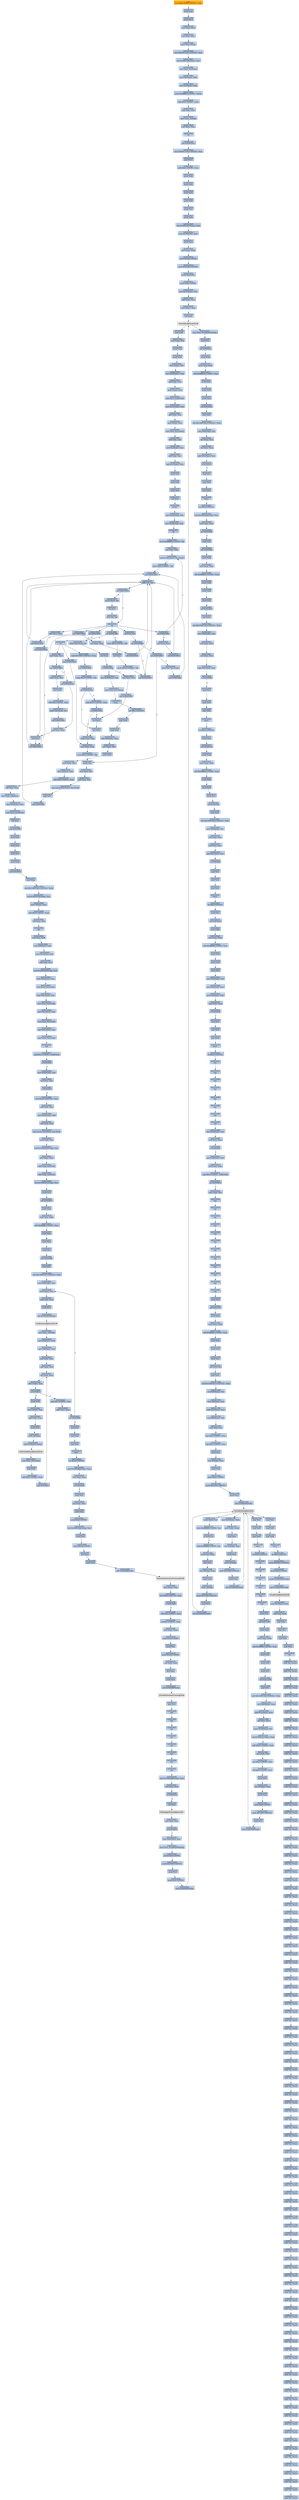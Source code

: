 digraph G {
node[shape=rectangle,style=filled,fillcolor=lightsteelblue,color=lightsteelblue]
bgcolor="transparent"
a0x00401297movl_0x419080UINT32_eax[label="start\nmovl $0x419080<UINT32>, %eax",color="lightgrey",fillcolor="orange"];
a0x0040129cpushl_eax[label="0x0040129c\npushl %eax"];
a0x0040129dpushl_fs_0[label="0x0040129d\npushl %fs:0"];
a0x004012a4movl_esp_fs_0[label="0x004012a4\nmovl %esp, %fs:0"];
a0x004012abxorl_eax_eax[label="0x004012ab\nxorl %eax, %eax"];
a0x004012admovl_ecx_eax_[label="0x004012ad\nmovl %ecx, (%eax)"];
a0x00419080movl_0xf0417e05UINT32_eax[label="0x00419080\nmovl $0xf0417e05<UINT32>, %eax"];
a0x00419085leal_0x1000129eeax__ecx[label="0x00419085\nleal 0x1000129e(%eax), %ecx"];
a0x0041908bmovl_eax_0x1ecx_[label="0x0041908b\nmovl %eax, 0x1(%ecx)"];
a0x0041908emovl_0x4esp__edx[label="0x0041908e\nmovl 0x4(%esp), %edx"];
a0x00419092movl_0xcedx__edx[label="0x00419092\nmovl 0xc(%edx), %edx"];
a0x00419095movb_0xffffffe9UINT8_edx_[label="0x00419095\nmovb $0xffffffe9<UINT8>, (%edx)"];
a0x00419098addl_0x5UINT8_edx[label="0x00419098\naddl $0x5<UINT8>, %edx"];
a0x0041909bsubl_edx_ecx[label="0x0041909b\nsubl %edx, %ecx"];
a0x0041909dmovl_ecx__4edx_[label="0x0041909d\nmovl %ecx, -4(%edx)"];
a0x004190a0xorl_eax_eax[label="0x004190a0\nxorl %eax, %eax"];
a0x004190a2ret[label="0x004190a2\nret"];
a0x004012adjmp_0x004190a3[label="0x004012ad\njmp 0x004190a3"];
a0x004190a3movl_0xf0417e05UINT32_eax[label="0x004190a3\nmovl $0xf0417e05<UINT32>, %eax"];
a0x004190a8popl_fs_0[label="0x004190a8\npopl %fs:0"];
a0x004190afaddl_0x4UINT8_esp[label="0x004190af\naddl $0x4<UINT8>, %esp"];
a0x004190b2pushl_ebp[label="0x004190b2\npushl %ebp"];
a0x004190b3pushl_ebx[label="0x004190b3\npushl %ebx"];
a0x004190b4pushl_ecx[label="0x004190b4\npushl %ecx"];
a0x004190b5pushl_edi[label="0x004190b5\npushl %edi"];
a0x004190b6pushl_esi[label="0x004190b6\npushl %esi"];
a0x004190b7pushl_edx[label="0x004190b7\npushl %edx"];
a0x004190b8leal_0x10001257eax__ebx[label="0x004190b8\nleal 0x10001257(%eax), %ebx"];
a0x004190bemovl_0x18ebx__edx[label="0x004190be\nmovl 0x18(%ebx), %edx"];
a0x004190c1pushl_edx[label="0x004190c1\npushl %edx"];
a0x004190c2movl_eax_ebp[label="0x004190c2\nmovl %eax, %ebp"];
a0x004190c4pushl_0x40UINT8[label="0x004190c4\npushl $0x40<UINT8>"];
a0x004190c6pushl_0x1000UINT32[label="0x004190c6\npushl $0x1000<UINT32>"];
a0x004190cbpushl_0x4ebx_[label="0x004190cb\npushl 0x4(%ebx)"];
a0x004190cepushl_0x0UINT8[label="0x004190ce\npushl $0x0<UINT8>"];
a0x004190d0movl_0x10ebx__ecx[label="0x004190d0\nmovl 0x10(%ebx), %ecx"];
a0x004190d3addl_edx_ecx[label="0x004190d3\naddl %edx, %ecx"];
a0x004190d5movl_ecx__eax[label="0x004190d5\nmovl (%ecx), %eax"];
a0x004190d7call_eax[label="0x004190d7\ncall %eax"];
VirtualAlloc_kernel32_dll[label="VirtualAlloc@kernel32.dll",color="lightgrey",fillcolor="lightgrey"];
a0x004190d9popl_edx[label="0x004190d9\npopl %edx"];
a0x004190damovl_eax_edi[label="0x004190da\nmovl %eax, %edi"];
a0x004190dcpushl_eax[label="0x004190dc\npushl %eax"];
a0x004190ddpushl_edx[label="0x004190dd\npushl %edx"];
a0x004190demovl_ebx__esi[label="0x004190de\nmovl (%ebx), %esi"];
a0x004190e0movl_0x20ebx__eax[label="0x004190e0\nmovl 0x20(%ebx), %eax"];
a0x004190e3addl_edx_eax[label="0x004190e3\naddl %edx, %eax"];
a0x004190e5movl_eax__ecx[label="0x004190e5\nmovl (%eax), %ecx"];
a0x004190e7movl_ecx_0x20ebx_[label="0x004190e7\nmovl %ecx, 0x20(%ebx)"];
a0x004190eamovl_0x1cebx__eax[label="0x004190ea\nmovl 0x1c(%ebx), %eax"];
a0x004190edaddl_edx_eax[label="0x004190ed\naddl %edx, %eax"];
a0x004190efmovl_eax__ecx[label="0x004190ef\nmovl (%eax), %ecx"];
a0x004190f1movl_ecx_0x1cebx_[label="0x004190f1\nmovl %ecx, 0x1c(%ebx)"];
a0x004190f4addl_edx_esi[label="0x004190f4\naddl %edx, %esi"];
a0x004190f6movl_0xcebx__ecx[label="0x004190f6\nmovl 0xc(%ebx), %ecx"];
a0x004190f9addl_edx_ecx[label="0x004190f9\naddl %edx, %ecx"];
a0x004190fbleal_0x1cebx__eax[label="0x004190fb\nleal 0x1c(%ebx), %eax"];
a0x004190fepushl_eax[label="0x004190fe\npushl %eax"];
a0x004190ffpushl_edi[label="0x004190ff\npushl %edi"];
a0x00419100pushl_esi[label="0x00419100\npushl %esi"];
a0x00419101call_ecx[label="0x00419101\ncall %ecx"];
a0x00418faepusha_[label="0x00418fae\npusha "];
a0x00418fafmovl_0x24esp__esi[label="0x00418faf\nmovl 0x24(%esp), %esi"];
a0x00418fb3movl_0x28esp__edi[label="0x00418fb3\nmovl 0x28(%esp), %edi"];
a0x00418fb7cld_[label="0x00418fb7\ncld "];
a0x00418fb8movb_0xffffff80UINT8_dl[label="0x00418fb8\nmovb $0xffffff80<UINT8>, %dl"];
a0x00418fbaxorl_ebx_ebx[label="0x00418fba\nxorl %ebx, %ebx"];
a0x00418fbcmovsb_ds_esi__es_edi_[label="0x00418fbc\nmovsb %ds:(%esi), %es:(%edi)"];
a0x00418fbdmovb_0x2UINT8_bl[label="0x00418fbd\nmovb $0x2<UINT8>, %bl"];
a0x00418fbfcall_0x00419031[label="0x00418fbf\ncall 0x00419031"];
a0x00419031addb_dl_dl[label="0x00419031\naddb %dl, %dl"];
a0x00419033jne_0x0041903a[label="0x00419033\njne 0x0041903a"];
a0x00419035movb_esi__dl[label="0x00419035\nmovb (%esi), %dl"];
a0x00419037incl_esi[label="0x00419037\nincl %esi"];
a0x00419038adcb_dl_dl[label="0x00419038\nadcb %dl, %dl"];
a0x0041903aret[label="0x0041903a\nret"];
a0x00418fc4jae_0x00418fbc[label="0x00418fc4\njae 0x00418fbc"];
a0x00418fc6xorl_ecx_ecx[label="0x00418fc6\nxorl %ecx, %ecx"];
a0x00418fc8call_0x00419031[label="0x00418fc8\ncall 0x00419031"];
a0x00418fcdjae_0x00418feb[label="0x00418fcd\njae 0x00418feb"];
a0x00418fcfxorl_eax_eax[label="0x00418fcf\nxorl %eax, %eax"];
a0x00418fd1call_0x00419031[label="0x00418fd1\ncall 0x00419031"];
a0x00418fd6jae_0x00418ffb[label="0x00418fd6\njae 0x00418ffb"];
a0x00418fd8movb_0x2UINT8_bl[label="0x00418fd8\nmovb $0x2<UINT8>, %bl"];
a0x00418fdaincl_ecx[label="0x00418fda\nincl %ecx"];
a0x00418fdbmovb_0x10UINT8_al[label="0x00418fdb\nmovb $0x10<UINT8>, %al"];
a0x00418fddcall_0x00419031[label="0x00418fdd\ncall 0x00419031"];
a0x00418fe2adcb_al_al[label="0x00418fe2\nadcb %al, %al"];
a0x00418fe4jae_0x00418fdd[label="0x00418fe4\njae 0x00418fdd"];
a0x00418fe6jne_0x00419027[label="0x00418fe6\njne 0x00419027"];
a0x00418fe8stosb_al_es_edi_[label="0x00418fe8\nstosb %al, %es:(%edi)"];
a0x00418fe9jmp_0x00418fbf[label="0x00418fe9\njmp 0x00418fbf"];
a0x00418febcall_0x0041903d[label="0x00418feb\ncall 0x0041903d"];
a0x0041903dincl_ecx[label="0x0041903d\nincl %ecx"];
a0x0041903ecall_0x00419031[label="0x0041903e\ncall 0x00419031"];
a0x00419043adcl_ecx_ecx[label="0x00419043\nadcl %ecx, %ecx"];
a0x00419045call_0x00419031[label="0x00419045\ncall 0x00419031"];
a0x0041904ajb_0x0041903e[label="0x0041904a\njb 0x0041903e"];
a0x0041904cret[label="0x0041904c\nret"];
a0x00418ff0subl_ebx_ecx[label="0x00418ff0\nsubl %ebx, %ecx"];
a0x00418ff2jne_0x00419004[label="0x00418ff2\njne 0x00419004"];
a0x00419004xchgl_eax_ecx[label="0x00419004\nxchgl %eax, %ecx"];
a0x00419005decl_eax[label="0x00419005\ndecl %eax"];
a0x00419006shll_0x8UINT8_eax[label="0x00419006\nshll $0x8<UINT8>, %eax"];
a0x00419009lodsb_ds_esi__al[label="0x00419009\nlodsb %ds:(%esi), %al"];
a0x0041900acall_0x0041903b[label="0x0041900a\ncall 0x0041903b"];
a0x0041903bxorl_ecx_ecx[label="0x0041903b\nxorl %ecx, %ecx"];
a0x0041900fcmpl_0x7d00UINT32_eax[label="0x0041900f\ncmpl $0x7d00<UINT32>, %eax"];
a0x00419014jae_0x00419020[label="0x00419014\njae 0x00419020"];
a0x00419016cmpb_0x5UINT8_ah[label="0x00419016\ncmpb $0x5<UINT8>, %ah"];
a0x00419019jae_0x00419021[label="0x00419019\njae 0x00419021"];
a0x0041901bcmpl_0x7fUINT8_eax[label="0x0041901b\ncmpl $0x7f<UINT8>, %eax"];
a0x0041901eja_0x00419022[label="0x0041901e\nja 0x00419022"];
a0x00419020incl_ecx[label="0x00419020\nincl %ecx"];
a0x00419021incl_ecx[label="0x00419021\nincl %ecx"];
a0x00419022xchgl_eax_ebp[label="0x00419022\nxchgl %eax, %ebp"];
a0x00419023movl_ebp_eax[label="0x00419023\nmovl %ebp, %eax"];
a0x00419025movb_0x1UINT8_bl[label="0x00419025\nmovb $0x1<UINT8>, %bl"];
a0x00419027pushl_esi[label="0x00419027\npushl %esi"];
a0x00419028movl_edi_esi[label="0x00419028\nmovl %edi, %esi"];
a0x0041902asubl_eax_esi[label="0x0041902a\nsubl %eax, %esi"];
a0x0041902crepz_movsb_ds_esi__es_edi_[label="0x0041902c\nrepz movsb %ds:(%esi), %es:(%edi)"];
a0x0041902epopl_esi[label="0x0041902e\npopl %esi"];
a0x0041902fjmp_0x00418fbf[label="0x0041902f\njmp 0x00418fbf"];
a0x00418ffblodsb_ds_esi__al[label="0x00418ffb\nlodsb %ds:(%esi), %al"];
a0x00418ffcshrl_eax[label="0x00418ffc\nshrl %eax"];
a0x00418ffeje_0x0041904d[label="0x00418ffe\nje 0x0041904d"];
a0x00419000adcl_ecx_ecx[label="0x00419000\nadcl %ecx, %ecx"];
a0x00419002jmp_0x00419020[label="0x00419002\njmp 0x00419020"];
a0x00418ff4call_0x0041903b[label="0x00418ff4\ncall 0x0041903b"];
a0x00418ff9jmp_0x00419023[label="0x00418ff9\njmp 0x00419023"];
a0x0041904dsubl_0x28esp__edi[label="0x0041904d\nsubl 0x28(%esp), %edi"];
a0x00419051movl_edi_0x1cesp_[label="0x00419051\nmovl %edi, 0x1c(%esp)"];
a0x00419055popa_[label="0x00419055\npopa "];
a0x00419056ret_0xcUINT16[label="0x00419056\nret $0xc<UINT16>"];
a0x00419103popl_edx[label="0x00419103\npopl %edx"];
a0x00419104popl_eax[label="0x00419104\npopl %eax"];
a0x00419105addl_0x8ebx__eax[label="0x00419105\naddl 0x8(%ebx), %eax"];
a0x00419108movl_eax_edi[label="0x00419108\nmovl %eax, %edi"];
a0x0041910apushl_edx[label="0x0041910a\npushl %edx"];
a0x0041910bmovl_eax_esi[label="0x0041910b\nmovl %eax, %esi"];
a0x0041910dmovl__4esi__eax[label="0x0041910d\nmovl -4(%esi), %eax"];
a0x00419110addl_0x4UINT8_eax[label="0x00419110\naddl $0x4<UINT8>, %eax"];
a0x00419113subl_eax_esi[label="0x00419113\nsubl %eax, %esi"];
a0x00419115movl_edx_0x8esi_[label="0x00419115\nmovl %edx, 0x8(%esi)"];
a0x00419118movl_0xcebx__ecx[label="0x00419118\nmovl 0xc(%ebx), %ecx"];
a0x0041911bmovl_ecx_0x14esi_[label="0x0041911b\nmovl %ecx, 0x14(%esi)"];
a0x0041911ecall_edi[label="0x0041911e\ncall %edi"];
a0x035c096cjmp_0x35c096f[label="0x035c096c\njmp 0x35c096f"];
a0x035c096fpushl_ebx[label="0x035c096f\npushl %ebx"];
a0x035c0970pushl_edi[label="0x035c0970\npushl %edi"];
a0x035c0971pushl_esi[label="0x035c0971\npushl %esi"];
a0x035c0972pushl_ebp[label="0x035c0972\npushl %ebp"];
a0x035c0973call_0x35c0978[label="0x035c0973\ncall 0x35c0978"];
a0x035c0978popl_ebp[label="0x035c0978\npopl %ebp"];
a0x035c0979subl_0x1000134aUINT32_ebp[label="0x035c0979\nsubl $0x1000134a<UINT32>, %ebp"];
a0x035c097fleal_0x1000133eebp__esi[label="0x035c097f\nleal 0x1000133e(%ebp), %esi"];
a0x035c0985movl__4esi__eax[label="0x035c0985\nmovl -4(%esi), %eax"];
a0x035c0988addl_0x4UINT8_eax[label="0x035c0988\naddl $0x4<UINT8>, %eax"];
a0x035c098bsubl_eax_esi[label="0x035c098b\nsubl %eax, %esi"];
a0x035c098dcld_[label="0x035c098d\ncld "];
a0x035c098emovl_esi_ebx[label="0x035c098e\nmovl %esi, %ebx"];
a0x035c0990movl_0x8esi__edx[label="0x035c0990\nmovl 0x8(%esi), %edx"];
a0x035c0993movl_0x1cesi__esi[label="0x035c0993\nmovl 0x1c(%esi), %esi"];
a0x035c0996addl_edx_esi[label="0x035c0996\naddl %edx, %esi"];
a0x035c0998leal_0x1000303debp__edi[label="0x035c0998\nleal 0x1000303d(%ebp), %edi"];
a0x035c099elodsl_ds_esi__eax[label="0x035c099e\nlodsl %ds:(%esi), %eax"];
a0x035c099fstosl_eax_es_edi_[label="0x035c099f\nstosl %eax, %es:(%edi)"];
a0x035c09a0lodsl_ds_esi__eax[label="0x035c09a0\nlodsl %ds:(%esi), %eax"];
a0x035c09a1stosl_eax_es_edi_[label="0x035c09a1\nstosl %eax, %es:(%edi)"];
a0x035c09a2lodsl_ds_esi__eax[label="0x035c09a2\nlodsl %ds:(%esi), %eax"];
a0x035c09a3stosl_eax_es_edi_[label="0x035c09a3\nstosl %eax, %es:(%edi)"];
a0x035c09a4lodsl_ds_esi__eax[label="0x035c09a4\nlodsl %ds:(%esi), %eax"];
a0x035c09a5stosl_eax_es_edi_[label="0x035c09a5\nstosl %eax, %es:(%edi)"];
a0x035c09a6nop_[label="0x035c09a6\nnop "];
a0x035c09a7cmpl_0x1UINT8_0x48ebx_[label="0x035c09a7\ncmpl $0x1<UINT8>, 0x48(%ebx)"];
a0x035c09abje_0x35c09c2[label="0x035c09ab\nje 0x35c09c2"];
a0x035c09admovl_0x44ebx__esi[label="0x035c09ad\nmovl 0x44(%ebx), %esi"];
a0x035c09b0testl_esi_esi[label="0x035c09b0\ntestl %esi, %esi"];
a0x035c09b2je_0x35c09c2[label="0x035c09b2\nje 0x35c09c2"];
a0x035c09b4movl_0x23UINT32_ecx[label="0x035c09b4\nmovl $0x23<UINT32>, %ecx"];
a0x035c09b9addl_edx_esi[label="0x035c09b9\naddl %edx, %esi"];
a0x035c09bbmovl_0x40ebx__edi[label="0x035c09bb\nmovl 0x40(%ebx), %edi"];
a0x035c09beaddl_edx_edi[label="0x035c09be\naddl %edx, %edi"];
a0x035c09c0repz_movsb_ds_esi__es_edi_[label="0x035c09c0\nrepz movsb %ds:(%esi), %es:(%edi)"];
a0x035c09c2movl_ebx_esi[label="0x035c09c2\nmovl %ebx, %esi"];
a0x035c09c4leal_0x10003029ebp__edi[label="0x035c09c4\nleal 0x10003029(%ebp), %edi"];
a0x035c09caaddl_ebp_edi_[label="0x035c09ca\naddl %ebp, (%edi)"];
a0x035c09ccaddl_ebp_0x4edi_[label="0x035c09cc\naddl %ebp, 0x4(%edi)"];
a0x035c09cfaddl_ebp_0x8edi_[label="0x035c09cf\naddl %ebp, 0x8(%edi)"];
a0x035c09d2leal_0x10003001ebp__ecx[label="0x035c09d2\nleal 0x10003001(%ebp), %ecx"];
a0x035c09d8pushl_ecx[label="0x035c09d8\npushl %ecx"];
a0x035c09d9call_0x35c0b77[label="0x035c09d9\ncall 0x35c0b77"];
a0x035c0b77pushl_ebp[label="0x035c0b77\npushl %ebp"];
a0x035c0b78movl_esp_ebp[label="0x035c0b78\nmovl %esp, %ebp"];
a0x035c0b7aaddl_0xfffffffcUINT8_esp[label="0x035c0b7a\naddl $0xfffffffc<UINT8>, %esp"];
a0x035c0b7dpushl_ebx[label="0x035c0b7d\npushl %ebx"];
a0x035c0b7epushl_edi[label="0x035c0b7e\npushl %edi"];
a0x035c0b7fpushl_esi[label="0x035c0b7f\npushl %esi"];
a0x035c0b80call_0x35c0b85[label="0x035c0b80\ncall 0x35c0b85"];
a0x035c0b85popl_ebx[label="0x035c0b85\npopl %ebx"];
a0x035c0b86subl_0x10001557UINT32_ebx[label="0x035c0b86\nsubl $0x10001557<UINT32>, %ebx"];
a0x035c0b8cmovl_0x8ebp__esi[label="0x035c0b8c\nmovl 0x8(%ebp), %esi"];
a0x035c0b8fmovl_esi__ecx[label="0x035c0b8f\nmovl (%esi), %ecx"];
a0x035c0b91addl_ebx_ecx[label="0x035c0b91\naddl %ebx, %ecx"];
a0x035c0b93pushl_ecx[label="0x035c0b93\npushl %ecx"];
a0x035c0b94call_0x1000303debx_[label="0x035c0b94\ncall 0x1000303d(%ebx)"];
LoadLibraryA_kernel32_dll[label="LoadLibraryA@kernel32.dll",color="lightgrey",fillcolor="lightgrey"];
a0x035c0b9amovl_eax__4ebp_[label="0x035c0b9a\nmovl %eax, -4(%ebp)"];
a0x035c0b9dmovl_0x4esi__edx[label="0x035c0b9d\nmovl 0x4(%esi), %edx"];
a0x035c0ba0movl_0x8esi__edi[label="0x035c0ba0\nmovl 0x8(%esi), %edi"];
a0x035c0ba3addl_ebx_edx[label="0x035c0ba3\naddl %ebx, %edx"];
a0x035c0ba5addl_ebx_edi[label="0x035c0ba5\naddl %ebx, %edi"];
a0x035c0ba7xorl_eax_eax[label="0x035c0ba7\nxorl %eax, %eax"];
a0x035c0ba9addl_edx__eax[label="0x035c0ba9\naddl (%edx), %eax"];
a0x035c0babje_0x35c0bc3[label="0x035c0bab\nje 0x35c0bc3"];
a0x035c0badpushl_edx[label="0x035c0bad\npushl %edx"];
a0x035c0baemovl_edx__eax[label="0x035c0bae\nmovl (%edx), %eax"];
a0x035c0bb0addl_ebx_eax[label="0x035c0bb0\naddl %ebx, %eax"];
a0x035c0bb2pushl_eax[label="0x035c0bb2\npushl %eax"];
a0x035c0bb3pushl__4ebp_[label="0x035c0bb3\npushl -4(%ebp)"];
a0x035c0bb6call_0x10003041ebx_[label="0x035c0bb6\ncall 0x10003041(%ebx)"];
GetProcAddress_kernel32_dll[label="GetProcAddress@kernel32.dll",color="lightgrey",fillcolor="lightgrey"];
a0x035c0bbcstosl_eax_es_edi_[label="0x035c0bbc\nstosl %eax, %es:(%edi)"];
a0x035c0bbdpopl_edx[label="0x035c0bbd\npopl %edx"];
a0x035c0bbeaddl_0x4UINT8_edx[label="0x035c0bbe\naddl $0x4<UINT8>, %edx"];
a0x035c0bc1jmp_0x35c0ba7[label="0x035c0bc1\njmp 0x35c0ba7"];
a0x035c0bc3addl_0xcUINT8_esi[label="0x035c0bc3\naddl $0xc<UINT8>, %esi"];
a0x035c0bc6addl_esi__eax[label="0x035c0bc6\naddl (%esi), %eax"];
a0x035c0bc8jne_0x35c0b8f[label="0x035c0bc8\njne 0x35c0b8f"];
a0x035c0bcapopl_esi[label="0x035c0bca\npopl %esi"];
a0x035c0bcbpopl_edi[label="0x035c0bcb\npopl %edi"];
a0x035c0bccpopl_ebx[label="0x035c0bcc\npopl %ebx"];
a0x035c0bcdleave_[label="0x035c0bcd\nleave "];
a0x035c0bceret_0x4UINT16[label="0x035c0bce\nret $0x4<UINT16>"];
a0x035c09demovl_0x10002ffdebp__eax[label="0x035c09de\nmovl 0x10002ffd(%ebp), %eax"];
a0x035c09e4testl_eax_eax[label="0x035c09e4\ntestl %eax, %eax"];
a0x035c09e6je_0x35c0a20[label="0x035c09e6\nje 0x35c0a20"];
a0x035c09e8pushl_esi[label="0x035c09e8\npushl %esi"];
a0x035c09e9xorl_eax_eax[label="0x035c09e9\nxorl %eax, %eax"];
a0x035c09ebpushl_eax[label="0x035c09eb\npushl %eax"];
a0x035c09ecpushl_0x4UINT8[label="0x035c09ec\npushl $0x4<UINT8>"];
a0x035c09eeleal_0x1000304debp__esi[label="0x035c09ee\nleal 0x1000304d(%ebp), %esi"];
a0x035c09f4pushl_esi[label="0x035c09f4\npushl %esi"];
a0x035c09f5pushl_0x22UINT8[label="0x035c09f5\npushl $0x22<UINT8>"];
a0x035c09f7decl_eax[label="0x035c09f7\ndecl %eax"];
a0x035c09f8pushl_eax[label="0x035c09f8\npushl %eax"];
a0x035c09f9call_0x10002ffdebp_[label="0x035c09f9\ncall 0x10002ffd(%ebp)"];
NtQueryInformationProcess_Ntdll[label="NtQueryInformationProcess@Ntdll",color="lightgrey",fillcolor="lightgrey"];
a0x035c09ffmovl_esi__eax[label="0x035c09ff\nmovl (%esi), %eax"];
a0x035c0a01testl_0x2UINT32_eax[label="0x035c0a01\ntestl $0x2<UINT32>, %eax"];
a0x035c0a06je_0x35c0a0b[label="0x035c0a06\nje 0x35c0a0b"];
a0x035c0a08subl_0x2UINT8_eax[label="0x035c0a08\nsubl $0x2<UINT8>, %eax"];
a0x035c0a0borl_0x1UINT8_eax[label="0x035c0a0b\norl $0x1<UINT8>, %eax"];
a0x035c0a0emovl_eax_esi_[label="0x035c0a0e\nmovl %eax, (%esi)"];
a0x035c0a10pushl_0x4UINT8[label="0x035c0a10\npushl $0x4<UINT8>"];
a0x035c0a12pushl_esi[label="0x035c0a12\npushl %esi"];
a0x035c0a13pushl_0x22UINT8[label="0x035c0a13\npushl $0x22<UINT8>"];
a0x035c0a15xorl_eax_eax[label="0x035c0a15\nxorl %eax, %eax"];
a0x035c0a17decl_eax[label="0x035c0a17\ndecl %eax"];
a0x035c0a18pushl_eax[label="0x035c0a18\npushl %eax"];
a0x035c0a19call_0x10002ff9ebp_[label="0x035c0a19\ncall 0x10002ff9(%ebp)"];
NtSetInformationProcess_Ntdll[label="NtSetInformationProcess@Ntdll",color="lightgrey",fillcolor="lightgrey"];
a0x035c0a1fpopl_esi[label="0x035c0a1f\npopl %esi"];
a0x035c0a20nop_[label="0x035c0a20\nnop "];
a0x035c0a21nop_[label="0x035c0a21\nnop "];
a0x035c0a22nop_[label="0x035c0a22\nnop "];
a0x035c0a23nop_[label="0x035c0a23\nnop "];
a0x035c0a24nop_[label="0x035c0a24\nnop "];
a0x035c0a25nop_[label="0x035c0a25\nnop "];
a0x035c0a26nop_[label="0x035c0a26\nnop "];
a0x035c0a27nop_[label="0x035c0a27\nnop "];
a0x035c0a28movl_0x10002fd9ebp__eax[label="0x035c0a28\nmovl 0x10002fd9(%ebp), %eax"];
a0x035c0a2etestl_eax_eax[label="0x035c0a2e\ntestl %eax, %eax"];
a0x035c0a30je_0x35c0a39[label="0x035c0a30\nje 0x35c0a39"];
a0x035c0a32call_eax[label="0x035c0a32\ncall %eax"];
IsDebuggerPresent_kernel32[label="IsDebuggerPresent@kernel32",color="lightgrey",fillcolor="lightgrey"];
a0x035c0a34testl_eax_eax[label="0x035c0a34\ntestl %eax, %eax"];
a0x035c0a36je_0x35c0a39[label="0x035c0a36\nje 0x35c0a39"];
a0x035c0a39movl_0x2cesi__ecx[label="0x035c0a39\nmovl 0x2c(%esi), %ecx"];
a0x035c0a3cmovl_ecx_0x10003039ebp_[label="0x035c0a3c\nmovl %ecx, 0x10003039(%ebp)"];
a0x035c0a42pushl_0x4UINT8[label="0x035c0a42\npushl $0x4<UINT8>"];
a0x035c0a44pushl_0x1000UINT32[label="0x035c0a44\npushl $0x1000<UINT32>"];
a0x035c0a49pushl_ecx[label="0x035c0a49\npushl %ecx"];
a0x035c0a4apushl_0x0UINT8[label="0x035c0a4a\npushl $0x0<UINT8>"];
a0x035c0a4ccall_0x10003045ebp_[label="0x035c0a4c\ncall 0x10003045(%ebp)"];
a0x035c0a52movl_eax_0x10003035ebp_[label="0x035c0a52\nmovl %eax, 0x10003035(%ebp)"];
a0x035c0a58pushl_esi[label="0x035c0a58\npushl %esi"];
a0x035c0a59call_0x35c0e54[label="0x035c0a59\ncall 0x35c0e54"];
a0x035c0e54pushl_ebp[label="0x035c0e54\npushl %ebp"];
a0x035c0e55movl_esp_ebp[label="0x035c0e55\nmovl %esp, %ebp"];
a0x035c0e57addl_0xffffffe8UINT8_esp[label="0x035c0e57\naddl $0xffffffe8<UINT8>, %esp"];
a0x035c0e5apushl_ebx[label="0x035c0e5a\npushl %ebx"];
a0x035c0e5bpushl_edi[label="0x035c0e5b\npushl %edi"];
a0x035c0e5cpushl_esi[label="0x035c0e5c\npushl %esi"];
a0x035c0e5dcall_0x35c0e62[label="0x035c0e5d\ncall 0x35c0e62"];
a0x035c0e62popl_ebx[label="0x035c0e62\npopl %ebx"];
a0x035c0e63subl_0x10001834UINT32_ebx[label="0x035c0e63\nsubl $0x10001834<UINT32>, %ebx"];
a0x035c0e69movl_0x8ebp__esi[label="0x035c0e69\nmovl 0x8(%ebp), %esi"];
a0x035c0e6cxorl_eax_eax[label="0x035c0e6c\nxorl %eax, %eax"];
a0x035c0e6exorl_ecx_ecx[label="0x035c0e6e\nxorl %ecx, %ecx"];
a0x035c0e70addl_0x3cesi__ecx[label="0x035c0e70\naddl 0x3c(%esi), %ecx"];
a0x035c0e73je_0x35c0e7f[label="0x035c0e73\nje 0x35c0e7f"];
a0x035c0e7fpopl_esi[label="0x035c0e7f\npopl %esi"];
a0x035c0e80popl_edi[label="0x035c0e80\npopl %edi"];
a0x035c0e81popl_ebx[label="0x035c0e81\npopl %ebx"];
a0x035c0e82leave_[label="0x035c0e82\nleave "];
a0x035c0e83ret_0x4UINT16[label="0x035c0e83\nret $0x4<UINT16>"];
a0x035c0a5eleal_0x10002e0eebp__ecx[label="0x035c0a5e\nleal 0x10002e0e(%ebp), %ecx"];
a0x035c0a64testl_eax_eax[label="0x035c0a64\ntestl %eax, %eax"];
a0x035c0a66jne_0x35c0b00[label="0x035c0a66\njne 0x35c0b00"];
a0x035c0a6cpushl_esi[label="0x035c0a6c\npushl %esi"];
a0x035c0a6dcall_0x35c0db2[label="0x035c0a6d\ncall 0x35c0db2"];
a0x035c0db2pushl_ebp[label="0x035c0db2\npushl %ebp"];
a0x035c0db3movl_esp_ebp[label="0x035c0db3\nmovl %esp, %ebp"];
a0x035c0db5addl_0xffffffe8UINT8_esp[label="0x035c0db5\naddl $0xffffffe8<UINT8>, %esp"];
a0x035c0db8pushl_ebx[label="0x035c0db8\npushl %ebx"];
a0x035c0db9pushl_edi[label="0x035c0db9\npushl %edi"];
a0x035c0dbapushl_esi[label="0x035c0dba\npushl %esi"];
a0x035c0dbbcall_0x35c0dc0[label="0x035c0dbb\ncall 0x35c0dc0"];
a0x035c0dc0popl_ebx[label="0x035c0dc0\npopl %ebx"];
a0x035c0dc1subl_0x10001792UINT32_ebx[label="0x035c0dc1\nsubl $0x10001792<UINT32>, %ebx"];
a0x035c0dc7movl_0x8ebp__esi[label="0x035c0dc7\nmovl 0x8(%ebp), %esi"];
a0x035c0dcaxorl_eax_eax[label="0x035c0dca\nxorl %eax, %eax"];
a0x035c0dccxorl_ecx_ecx[label="0x035c0dcc\nxorl %ecx, %ecx"];
a0x035c0dceaddl_0x3cesi__ecx[label="0x035c0dce\naddl 0x3c(%esi), %ecx"];
a0x035c0dd1je_0x35c0ddd[label="0x035c0dd1\nje 0x35c0ddd"];
a0x035c0dddpopl_esi[label="0x035c0ddd\npopl %esi"];
a0x035c0ddepopl_edi[label="0x035c0dde\npopl %edi"];
a0x035c0ddfpopl_ebx[label="0x035c0ddf\npopl %ebx"];
a0x035c0de0leave_[label="0x035c0de0\nleave "];
a0x035c0de1ret_0x4UINT16[label="0x035c0de1\nret $0x4<UINT16>"];
a0x035c0a72pushl_esi[label="0x035c0a72\npushl %esi"];
a0x035c0a73call_0x35c0ccd[label="0x035c0a73\ncall 0x35c0ccd"];
a0x035c0ccdpushl_ebp[label="0x035c0ccd\npushl %ebp"];
a0x035c0ccemovl_esp_ebp[label="0x035c0cce\nmovl %esp, %ebp"];
a0x035c0cd0addl_0xffffffe8UINT8_esp[label="0x035c0cd0\naddl $0xffffffe8<UINT8>, %esp"];
a0x035c0cd3pushl_ebx[label="0x035c0cd3\npushl %ebx"];
a0x035c0cd4pushl_edi[label="0x035c0cd4\npushl %edi"];
a0x035c0cd5pushl_esi[label="0x035c0cd5\npushl %esi"];
a0x035c0cd6call_0x35c0cdb[label="0x035c0cd6\ncall 0x35c0cdb"];
a0x035c0cdbpopl_ebx[label="0x035c0cdb\npopl %ebx"];
a0x035c0cdcsubl_0x100016adUINT32_ebx[label="0x035c0cdc\nsubl $0x100016ad<UINT32>, %ebx"];
a0x035c0ce2movl_0x8ebp__esi[label="0x035c0ce2\nmovl 0x8(%ebp), %esi"];
a0x035c0ce5xorl_eax_eax[label="0x035c0ce5\nxorl %eax, %eax"];
a0x035c0ce7xorl_ecx_ecx[label="0x035c0ce7\nxorl %ecx, %ecx"];
a0x035c0ce9addl_0x3cesi__ecx[label="0x035c0ce9\naddl 0x3c(%esi), %ecx"];
a0x035c0cecje_0x35c0cf8[label="0x035c0cec\nje 0x35c0cf8"];
a0x035c0cf8popl_esi[label="0x035c0cf8\npopl %esi"];
a0x035c0cf9popl_edi[label="0x035c0cf9\npopl %edi"];
a0x035c0cfapopl_ebx[label="0x035c0cfa\npopl %ebx"];
a0x035c0cfbleave_[label="0x035c0cfb\nleave "];
a0x035c0cfcret_0x4UINT16[label="0x035c0cfc\nret $0x4<UINT16>"];
a0x035c0a78pushl_esi[label="0x035c0a78\npushl %esi"];
a0x035c0a79call_0x35c0bd1[label="0x035c0a79\ncall 0x35c0bd1"];
a0x035c0bd1pushl_ebp[label="0x035c0bd1\npushl %ebp"];
a0x035c0bd2movl_esp_ebp[label="0x035c0bd2\nmovl %esp, %ebp"];
a0x035c0bd4addl_0xfffffff8UINT8_esp[label="0x035c0bd4\naddl $0xfffffff8<UINT8>, %esp"];
a0x035c0bd7pushl_ebx[label="0x035c0bd7\npushl %ebx"];
a0x035c0bd8pushl_edi[label="0x035c0bd8\npushl %edi"];
a0x035c0bd9pushl_esi[label="0x035c0bd9\npushl %esi"];
a0x035c0bdamovl_0x8ebp__edi[label="0x035c0bda\nmovl 0x8(%ebp), %edi"];
a0x035c0bddmovl_0x4edi__eax[label="0x035c0bdd\nmovl 0x4(%edi), %eax"];
a0x035c0be0movl_0x8edi__ebx[label="0x035c0be0\nmovl 0x8(%edi), %ebx"];
a0x035c0be3cmpl_ebx_eax[label="0x035c0be3\ncmpl %ebx, %eax"];
a0x035c0be5je_0x35c0c40[label="0x035c0be5\nje 0x35c0c40"];
a0x035c0c40popl_esi[label="0x035c0c40\npopl %esi"];
a0x035c0c41popl_edi[label="0x035c0c41\npopl %edi"];
a0x035c0c42popl_ebx[label="0x035c0c42\npopl %ebx"];
a0x035c0c43leave_[label="0x035c0c43\nleave "];
a0x035c0c44ret_0x4UINT16[label="0x035c0c44\nret $0x4<UINT16>"];
a0x035c0a7enop_[label="0x035c0a7e\nnop "];
a0x035c0a7fnop_[label="0x035c0a7f\nnop "];
a0x035c0a80nop_[label="0x035c0a80\nnop "];
a0x035c0a81nop_[label="0x035c0a81\nnop "];
a0x035c0a82nop_[label="0x035c0a82\nnop "];
a0x035c0a83nop_[label="0x035c0a83\nnop "];
a0x035c0a84nop_[label="0x035c0a84\nnop "];
a0x035c0a85nop_[label="0x035c0a85\nnop "];
a0x035c0a86movl_0x34esi__ecx[label="0x035c0a86\nmovl 0x34(%esi), %ecx"];
a0x035c0a89testl_ecx_ecx[label="0x035c0a89\ntestl %ecx, %ecx"];
a0x035c0a8bje_0x35c0b1a[label="0x035c0a8b\nje 0x35c0b1a"];
a0x035c0b1amovl_0x8ebx__edi[label="0x035c0b1a\nmovl 0x8(%ebx), %edi"];
a0x035c0b1dmovl_esi_ebx[label="0x035c0b1d\nmovl %esi, %ebx"];
a0x035c0b1fcmpl_0x1UINT8_0x48ebx_[label="0x035c0b1f\ncmpl $0x1<UINT8>, 0x48(%ebx)"];
a0x035c0b23jne_0x35c0b3a[label="0x035c0b23\njne 0x35c0b3a"];
a0x035c0b3amovl_ebx_esi[label="0x035c0b3a\nmovl %ebx, %esi"];
a0x035c0b3cnop_[label="0x035c0b3c\nnop "];
a0x035c0b3dnop_[label="0x035c0b3d\nnop "];
a0x035c0b3enop_[label="0x035c0b3e\nnop "];
a0x035c0b3fnop_[label="0x035c0b3f\nnop "];
a0x035c0b40nop_[label="0x035c0b40\nnop "];
a0x035c0b41nop_[label="0x035c0b41\nnop "];
a0x035c0b42nop_[label="0x035c0b42\nnop "];
a0x035c0b43nop_[label="0x035c0b43\nnop "];
a0x035c0b44nop_[label="0x035c0b44\nnop "];
a0x035c0b45nop_[label="0x035c0b45\nnop "];
a0x035c0b46nop_[label="0x035c0b46\nnop "];
a0x035c0b47nop_[label="0x035c0b47\nnop "];
a0x035c0b48pushl_esi[label="0x035c0b48\npushl %esi"];
a0x035c0b49call_0x35c1331[label="0x035c0b49\ncall 0x35c1331"];
a0x035c1331pushl_ebp[label="0x035c1331\npushl %ebp"];
a0x035c1332movl_esp_ebp[label="0x035c1332\nmovl %esp, %ebp"];
a0x035c1334addl_0xfffffffcUINT8_esp[label="0x035c1334\naddl $0xfffffffc<UINT8>, %esp"];
a0x035c1337pushl_ebx[label="0x035c1337\npushl %ebx"];
a0x035c1338pushl_edi[label="0x035c1338\npushl %edi"];
a0x035c1339pushl_esi[label="0x035c1339\npushl %esi"];
a0x035c133acall_0x35c133f[label="0x035c133a\ncall 0x35c133f"];
a0x035c133fpopl_ebx[label="0x035c133f\npopl %ebx"];
a0x035c1340subl_0x10001d11UINT32_ebx[label="0x035c1340\nsubl $0x10001d11<UINT32>, %ebx"];
a0x035c1346movl_0x8ebp__esi[label="0x035c1346\nmovl 0x8(%ebp), %esi"];
a0x035c1349movl_0x8esi__eax[label="0x035c1349\nmovl 0x8(%esi), %eax"];
a0x035c134caddl_0x3ceax__eax[label="0x035c134c\naddl 0x3c(%eax), %eax"];
a0x035c134fleal_0x80eax__edi[label="0x035c134f\nleal 0x80(%eax), %edi"];
a0x035c1355movl_edi_ecx[label="0x035c1355\nmovl %edi, %ecx"];
a0x035c1357shrl_0xcUINT8_ecx[label="0x035c1357\nshrl $0xc<UINT8>, %ecx"];
a0x035c135ashll_0xcUINT8_ecx[label="0x035c135a\nshll $0xc<UINT8>, %ecx"];
a0x035c135dpushl_ecx[label="0x035c135d\npushl %ecx"];
a0x035c135eleal__4ebp__eax[label="0x035c135e\nleal -4(%ebp), %eax"];
a0x035c1361pushl_eax[label="0x035c1361\npushl %eax"];
a0x035c1362pushl_0x4UINT8[label="0x035c1362\npushl $0x4<UINT8>"];
a0x035c1364pushl_0x1000UINT32[label="0x035c1364\npushl $0x1000<UINT32>"];
a0x035c1369pushl_ecx[label="0x035c1369\npushl %ecx"];
a0x035c136acall_0x10002fd5ebx_[label="0x035c136a\ncall 0x10002fd5(%ebx)"];
VirtualProtect_kernel32[label="VirtualProtect@kernel32",color="lightgrey",fillcolor="lightgrey"];
a0x035c1370movl_0x34esi__edx[label="0x035c1370\nmovl 0x34(%esi), %edx"];
a0x035c1373movl_edx_edi_[label="0x035c1373\nmovl %edx, (%edi)"];
a0x035c1375popl_ecx[label="0x035c1375\npopl %ecx"];
a0x035c1376leal__4ebp__eax[label="0x035c1376\nleal -4(%ebp), %eax"];
a0x035c1379pushl_eax[label="0x035c1379\npushl %eax"];
a0x035c137apushl__4ebp_[label="0x035c137a\npushl -4(%ebp)"];
a0x035c137dpushl_0x1000UINT32[label="0x035c137d\npushl $0x1000<UINT32>"];
a0x035c1382pushl_ecx[label="0x035c1382\npushl %ecx"];
a0x035c1383call_0x10002fd5ebx_[label="0x035c1383\ncall 0x10002fd5(%ebx)"];
a0x035c1389popl_esi[label="0x035c1389\npopl %esi"];
a0x035c138apopl_edi[label="0x035c138a\npopl %edi"];
a0x035c138bpopl_ebx[label="0x035c138b\npopl %ebx"];
a0x035c138cleave_[label="0x035c138c\nleave "];
a0x035c138dret_0x4UINT16[label="0x035c138d\nret $0x4<UINT16>"];
a0x035c0b4enop_[label="0x035c0b4e\nnop "];
a0x035c0b4fnop_[label="0x035c0b4f\nnop "];
a0x035c0b50nop_[label="0x035c0b50\nnop "];
a0x035c0b51nop_[label="0x035c0b51\nnop "];
a0x035c0b52nop_[label="0x035c0b52\nnop "];
a0x035c0b53nop_[label="0x035c0b53\nnop "];
a0x035c0b54pushl_edi[label="0x035c0b54\npushl %edi"];
a0x035c0b55call_0x35c1282[label="0x035c0b55\ncall 0x35c1282"];
a0x035c1282pushl_ebp[label="0x035c1282\npushl %ebp"];
a0x035c1283movl_esp_ebp[label="0x035c1283\nmovl %esp, %ebp"];
a0x035c1285addl_0xfffffffcUINT8_esp[label="0x035c1285\naddl $0xfffffffc<UINT8>, %esp"];
a0x035c1288pushl_ebx[label="0x035c1288\npushl %ebx"];
a0x035c1289pushl_edi[label="0x035c1289\npushl %edi"];
a0x035c128apushl_esi[label="0x035c128a\npushl %esi"];
a0x035c128bcall_0x35c1290[label="0x035c128b\ncall 0x35c1290"];
a0x035c1290popl_ebx[label="0x035c1290\npopl %ebx"];
a0x035c1291subl_0x10001c62UINT32_ebx[label="0x035c1291\nsubl $0x10001c62<UINT32>, %ebx"];
a0x035c1297movl_0x8ebp__eax[label="0x035c1297\nmovl 0x8(%ebp), %eax"];
a0x035c129aaddl_0x3ceax__eax[label="0x035c129a\naddl 0x3c(%eax), %eax"];
a0x035c129dxorl_ecx_ecx[label="0x035c129d\nxorl %ecx, %ecx"];
a0x035c129fmovw_0x14eax__cx[label="0x035c129f\nmovw 0x14(%eax), %cx"];
a0x035c12a3leal_0x18ecxeax__edi[label="0x035c12a3\nleal 0x18(%ecx,%eax), %edi"];
a0x035c12a7addl_0x27UINT8_edi[label="0x035c12a7\naddl $0x27<UINT8>, %edi"];
a0x035c12aamovl_edi_ecx[label="0x035c12aa\nmovl %edi, %ecx"];
a0x035c12acshrl_0xcUINT8_ecx[label="0x035c12ac\nshrl $0xc<UINT8>, %ecx"];
a0x035c12afshll_0xcUINT8_ecx[label="0x035c12af\nshll $0xc<UINT8>, %ecx"];
a0x035c12b2pushl_ecx[label="0x035c12b2\npushl %ecx"];
a0x035c12b3leal__4ebp__eax[label="0x035c12b3\nleal -4(%ebp), %eax"];
a0x035c12b6pushl_eax[label="0x035c12b6\npushl %eax"];
a0x035c12b7pushl_0x4UINT8[label="0x035c12b7\npushl $0x4<UINT8>"];
a0x035c12b9pushl_0x1000UINT32[label="0x035c12b9\npushl $0x1000<UINT32>"];
a0x035c12bepushl_ecx[label="0x035c12be\npushl %ecx"];
a0x035c12bfcall_0x10002fd5ebx_[label="0x035c12bf\ncall 0x10002fd5(%ebx)"];
a0x035c12c5movb_edi__al[label="0x035c12c5\nmovb (%edi), %al"];
a0x035c12c7testb_0xffffff80UINT8_al[label="0x035c12c7\ntestb $0xffffff80<UINT8>, %al"];
a0x035c12c9je_0x35c12cf[label="0x035c12c9\nje 0x35c12cf"];
a0x035c12cbsubb_0xffffff80UINT8_al[label="0x035c12cb\nsubb $0xffffff80<UINT8>, %al"];
a0x035c12cdmovb_al_edi_[label="0x035c12cd\nmovb %al, (%edi)"];
a0x035c12cfpopl_ecx[label="0x035c12cf\npopl %ecx"];
a0x035c12d0leal__4ebp__eax[label="0x035c12d0\nleal -4(%ebp), %eax"];
a0x035c12d3pushl_eax[label="0x035c12d3\npushl %eax"];
a0x035c12d4pushl__4ebp_[label="0x035c12d4\npushl -4(%ebp)"];
a0x035c12d7pushl_0x1000UINT32[label="0x035c12d7\npushl $0x1000<UINT32>"];
a0x035c12dcpushl_ecx[label="0x035c12dc\npushl %ecx"];
a0x035c12ddcall_0x10002fd5ebx_[label="0x035c12dd\ncall 0x10002fd5(%ebx)"];
a0x035c12e3popl_esi[label="0x035c12e3\npopl %esi"];
a0x035c12e4popl_edi[label="0x035c12e4\npopl %edi"];
a0x035c12e5popl_ebx[label="0x035c12e5\npopl %ebx"];
a0x035c12e6leave_[label="0x035c12e6\nleave "];
a0x035c12e7ret_0x4UINT16[label="0x035c12e7\nret $0x4<UINT16>"];
a0x035c0b5apushl_0x8000UINT32[label="0x035c0b5a\npushl $0x8000<UINT32>"];
a0x035c0b5fpushl_0x0UINT8[label="0x035c0b5f\npushl $0x0<UINT8>"];
a0x035c0b61pushl_0x10003035ebp_[label="0x035c0b61\npushl 0x10003035(%ebp)"];
a0x035c0b67call_0x10003049ebp_[label="0x035c0b67\ncall 0x10003049(%ebp)"];
VirtualFree_kernel32_dll[label="VirtualFree@kernel32.dll",color="lightgrey",fillcolor="lightgrey"];
a0x035c0b6dmovl_0xcesi__eax[label="0x035c0b6d\nmovl 0xc(%esi), %eax"];
a0x035c0b70addl_edi_eax[label="0x035c0b70\naddl %edi, %eax"];
a0x035c0b72popl_ebp[label="0x035c0b72\npopl %ebp"];
a0x035c0b73popl_esi[label="0x035c0b73\npopl %esi"];
a0x035c0b74popl_edi[label="0x035c0b74\npopl %edi"];
a0x035c0b75popl_ebx[label="0x035c0b75\npopl %ebx"];
a0x035c0b76ret[label="0x035c0b76\nret"];
a0xfffffffff0417e05addb_al_eax_[label="0xfffffffff0417e05\naddb %al, (%eax)"];
a0xfffffffff0417e07addb_al_eax_[label="0xfffffffff0417e07\naddb %al, (%eax)"];
a0xfffffffff0417e09addb_al_eax_[label="0xfffffffff0417e09\naddb %al, (%eax)"];
a0xfffffffff0417e0baddb_al_eax_[label="0xfffffffff0417e0b\naddb %al, (%eax)"];
a0xfffffffff0417e0daddb_al_eax_[label="0xfffffffff0417e0d\naddb %al, (%eax)"];
a0xfffffffff0417e0faddb_al_eax_[label="0xfffffffff0417e0f\naddb %al, (%eax)"];
a0xfffffffff0417e11addb_al_eax_[label="0xfffffffff0417e11\naddb %al, (%eax)"];
a0xfffffffff0417e13addb_al_eax_[label="0xfffffffff0417e13\naddb %al, (%eax)"];
a0xfffffffff0417e15addb_al_eax_[label="0xfffffffff0417e15\naddb %al, (%eax)"];
a0xfffffffff0417e17addb_al_eax_[label="0xfffffffff0417e17\naddb %al, (%eax)"];
a0xfffffffff0417e19addb_al_eax_[label="0xfffffffff0417e19\naddb %al, (%eax)"];
a0xfffffffff0417e1baddb_al_eax_[label="0xfffffffff0417e1b\naddb %al, (%eax)"];
a0xfffffffff0417e1daddb_al_eax_[label="0xfffffffff0417e1d\naddb %al, (%eax)"];
a0xfffffffff0417e1faddb_al_eax_[label="0xfffffffff0417e1f\naddb %al, (%eax)"];
a0xfffffffff0417e21addb_al_eax_[label="0xfffffffff0417e21\naddb %al, (%eax)"];
a0xfffffffff0417e23addb_al_eax_[label="0xfffffffff0417e23\naddb %al, (%eax)"];
a0xfffffffff0417e25addb_al_eax_[label="0xfffffffff0417e25\naddb %al, (%eax)"];
a0xfffffffff0417e27addb_al_eax_[label="0xfffffffff0417e27\naddb %al, (%eax)"];
a0xfffffffff0417e29addb_al_eax_[label="0xfffffffff0417e29\naddb %al, (%eax)"];
a0xfffffffff0417e2baddb_al_eax_[label="0xfffffffff0417e2b\naddb %al, (%eax)"];
a0xfffffffff0417e2daddb_al_eax_[label="0xfffffffff0417e2d\naddb %al, (%eax)"];
a0xfffffffff0417e2faddb_al_eax_[label="0xfffffffff0417e2f\naddb %al, (%eax)"];
a0xfffffffff0417e31addb_al_eax_[label="0xfffffffff0417e31\naddb %al, (%eax)"];
a0xfffffffff0417e33addb_al_eax_[label="0xfffffffff0417e33\naddb %al, (%eax)"];
a0xfffffffff0417e35addb_al_eax_[label="0xfffffffff0417e35\naddb %al, (%eax)"];
a0xfffffffff0417e37addb_al_eax_[label="0xfffffffff0417e37\naddb %al, (%eax)"];
a0xfffffffff0417e39addb_al_eax_[label="0xfffffffff0417e39\naddb %al, (%eax)"];
a0xfffffffff0417e3baddb_al_eax_[label="0xfffffffff0417e3b\naddb %al, (%eax)"];
a0xfffffffff0417e3daddb_al_eax_[label="0xfffffffff0417e3d\naddb %al, (%eax)"];
a0xfffffffff0417e3faddb_al_eax_[label="0xfffffffff0417e3f\naddb %al, (%eax)"];
a0xfffffffff0417e41addb_al_eax_[label="0xfffffffff0417e41\naddb %al, (%eax)"];
a0xfffffffff0417e43addb_al_eax_[label="0xfffffffff0417e43\naddb %al, (%eax)"];
a0xfffffffff0417e45addb_al_eax_[label="0xfffffffff0417e45\naddb %al, (%eax)"];
a0xfffffffff0417e47addb_al_eax_[label="0xfffffffff0417e47\naddb %al, (%eax)"];
a0xfffffffff0417e49addb_al_eax_[label="0xfffffffff0417e49\naddb %al, (%eax)"];
a0xfffffffff0417e4baddb_al_eax_[label="0xfffffffff0417e4b\naddb %al, (%eax)"];
a0xfffffffff0417e4daddb_al_eax_[label="0xfffffffff0417e4d\naddb %al, (%eax)"];
a0xfffffffff0417e4faddb_al_eax_[label="0xfffffffff0417e4f\naddb %al, (%eax)"];
a0xfffffffff0417e51addb_al_eax_[label="0xfffffffff0417e51\naddb %al, (%eax)"];
a0xfffffffff0417e53addb_al_eax_[label="0xfffffffff0417e53\naddb %al, (%eax)"];
a0xfffffffff0417e55addb_al_eax_[label="0xfffffffff0417e55\naddb %al, (%eax)"];
a0xfffffffff0417e57addb_al_eax_[label="0xfffffffff0417e57\naddb %al, (%eax)"];
a0xfffffffff0417e59addb_al_eax_[label="0xfffffffff0417e59\naddb %al, (%eax)"];
a0xfffffffff0417e5baddb_al_eax_[label="0xfffffffff0417e5b\naddb %al, (%eax)"];
a0xfffffffff0417e5daddb_al_eax_[label="0xfffffffff0417e5d\naddb %al, (%eax)"];
a0xfffffffff0417e5faddb_al_eax_[label="0xfffffffff0417e5f\naddb %al, (%eax)"];
a0xfffffffff0417e61addb_al_eax_[label="0xfffffffff0417e61\naddb %al, (%eax)"];
a0xfffffffff0417e63addb_al_eax_[label="0xfffffffff0417e63\naddb %al, (%eax)"];
a0xfffffffff0417e65addb_al_eax_[label="0xfffffffff0417e65\naddb %al, (%eax)"];
a0xfffffffff0417e67addb_al_eax_[label="0xfffffffff0417e67\naddb %al, (%eax)"];
a0xfffffffff0417e69addb_al_eax_[label="0xfffffffff0417e69\naddb %al, (%eax)"];
a0xfffffffff0417e6baddb_al_eax_[label="0xfffffffff0417e6b\naddb %al, (%eax)"];
a0xfffffffff0417e6daddb_al_eax_[label="0xfffffffff0417e6d\naddb %al, (%eax)"];
a0xfffffffff0417e6faddb_al_eax_[label="0xfffffffff0417e6f\naddb %al, (%eax)"];
a0xfffffffff0417e71addb_al_eax_[label="0xfffffffff0417e71\naddb %al, (%eax)"];
a0xfffffffff0417e73addb_al_eax_[label="0xfffffffff0417e73\naddb %al, (%eax)"];
a0xfffffffff0417e75addb_al_eax_[label="0xfffffffff0417e75\naddb %al, (%eax)"];
a0xfffffffff0417e77addb_al_eax_[label="0xfffffffff0417e77\naddb %al, (%eax)"];
a0xfffffffff0417e79addb_al_eax_[label="0xfffffffff0417e79\naddb %al, (%eax)"];
a0xfffffffff0417e7baddb_al_eax_[label="0xfffffffff0417e7b\naddb %al, (%eax)"];
a0xfffffffff0417e7daddb_al_eax_[label="0xfffffffff0417e7d\naddb %al, (%eax)"];
a0xfffffffff0417e7faddb_al_eax_[label="0xfffffffff0417e7f\naddb %al, (%eax)"];
a0xfffffffff0417e81addb_al_eax_[label="0xfffffffff0417e81\naddb %al, (%eax)"];
a0xfffffffff0417e83addb_al_eax_[label="0xfffffffff0417e83\naddb %al, (%eax)"];
a0xfffffffff0417e85addb_al_eax_[label="0xfffffffff0417e85\naddb %al, (%eax)"];
a0xfffffffff0417e87addb_al_eax_[label="0xfffffffff0417e87\naddb %al, (%eax)"];
a0xfffffffff0417e89addb_al_eax_[label="0xfffffffff0417e89\naddb %al, (%eax)"];
a0xfffffffff0417e8baddb_al_eax_[label="0xfffffffff0417e8b\naddb %al, (%eax)"];
a0xfffffffff0417e8daddb_al_eax_[label="0xfffffffff0417e8d\naddb %al, (%eax)"];
a0xfffffffff0417e8faddb_al_eax_[label="0xfffffffff0417e8f\naddb %al, (%eax)"];
a0xfffffffff0417e91addb_al_eax_[label="0xfffffffff0417e91\naddb %al, (%eax)"];
a0xfffffffff0417e93addb_al_eax_[label="0xfffffffff0417e93\naddb %al, (%eax)"];
a0xfffffffff0417e95addb_al_eax_[label="0xfffffffff0417e95\naddb %al, (%eax)"];
a0xfffffffff0417e97addb_al_eax_[label="0xfffffffff0417e97\naddb %al, (%eax)"];
a0xfffffffff0417e99addb_al_eax_[label="0xfffffffff0417e99\naddb %al, (%eax)"];
a0xfffffffff0417e9baddb_al_eax_[label="0xfffffffff0417e9b\naddb %al, (%eax)"];
a0xfffffffff0417e9daddb_al_eax_[label="0xfffffffff0417e9d\naddb %al, (%eax)"];
a0xfffffffff0417e9faddb_al_eax_[label="0xfffffffff0417e9f\naddb %al, (%eax)"];
a0xfffffffff0417ea1addb_al_eax_[label="0xfffffffff0417ea1\naddb %al, (%eax)"];
a0xfffffffff0417ea3addb_al_eax_[label="0xfffffffff0417ea3\naddb %al, (%eax)"];
a0xfffffffff0417ea5addb_al_eax_[label="0xfffffffff0417ea5\naddb %al, (%eax)"];
a0xfffffffff0417ea7addb_al_eax_[label="0xfffffffff0417ea7\naddb %al, (%eax)"];
a0xfffffffff0417ea9addb_al_eax_[label="0xfffffffff0417ea9\naddb %al, (%eax)"];
a0xfffffffff0417eabaddb_al_eax_[label="0xfffffffff0417eab\naddb %al, (%eax)"];
a0xfffffffff0417eadaddb_al_eax_[label="0xfffffffff0417ead\naddb %al, (%eax)"];
a0xfffffffff0417eafaddb_al_eax_[label="0xfffffffff0417eaf\naddb %al, (%eax)"];
a0xfffffffff0417eb1addb_al_eax_[label="0xfffffffff0417eb1\naddb %al, (%eax)"];
a0xfffffffff0417eb3addb_al_eax_[label="0xfffffffff0417eb3\naddb %al, (%eax)"];
a0xfffffffff0417eb5addb_al_eax_[label="0xfffffffff0417eb5\naddb %al, (%eax)"];
a0xfffffffff0417eb7addb_al_eax_[label="0xfffffffff0417eb7\naddb %al, (%eax)"];
a0xfffffffff0417eb9addb_al_eax_[label="0xfffffffff0417eb9\naddb %al, (%eax)"];
a0xfffffffff0417ebbaddb_al_eax_[label="0xfffffffff0417ebb\naddb %al, (%eax)"];
a0xfffffffff0417ebdaddb_al_eax_[label="0xfffffffff0417ebd\naddb %al, (%eax)"];
a0xfffffffff0417ebfaddb_al_eax_[label="0xfffffffff0417ebf\naddb %al, (%eax)"];
a0xfffffffff0417ec1addb_al_eax_[label="0xfffffffff0417ec1\naddb %al, (%eax)"];
a0xfffffffff0417ec3addb_al_eax_[label="0xfffffffff0417ec3\naddb %al, (%eax)"];
a0xfffffffff0417ec5addb_al_eax_[label="0xfffffffff0417ec5\naddb %al, (%eax)"];
a0xfffffffff0417ec7addb_al_eax_[label="0xfffffffff0417ec7\naddb %al, (%eax)"];
a0xfffffffff0417ec9addb_al_eax_[label="0xfffffffff0417ec9\naddb %al, (%eax)"];
a0xfffffffff0417ecbaddb_al_eax_[label="0xfffffffff0417ecb\naddb %al, (%eax)"];
a0xfffffffff0417ecdaddb_al_eax_[label="0xfffffffff0417ecd\naddb %al, (%eax)"];
a0xfffffffff0417ecfaddb_al_eax_[label="0xfffffffff0417ecf\naddb %al, (%eax)"];
a0x00401297movl_0x419080UINT32_eax -> a0x0040129cpushl_eax [color="#000000"];
a0x0040129cpushl_eax -> a0x0040129dpushl_fs_0 [color="#000000"];
a0x0040129dpushl_fs_0 -> a0x004012a4movl_esp_fs_0 [color="#000000"];
a0x004012a4movl_esp_fs_0 -> a0x004012abxorl_eax_eax [color="#000000"];
a0x004012abxorl_eax_eax -> a0x004012admovl_ecx_eax_ [color="#000000"];
a0x004012admovl_ecx_eax_ -> a0x00419080movl_0xf0417e05UINT32_eax [color="#000000"];
a0x00419080movl_0xf0417e05UINT32_eax -> a0x00419085leal_0x1000129eeax__ecx [color="#000000"];
a0x00419085leal_0x1000129eeax__ecx -> a0x0041908bmovl_eax_0x1ecx_ [color="#000000"];
a0x0041908bmovl_eax_0x1ecx_ -> a0x0041908emovl_0x4esp__edx [color="#000000"];
a0x0041908emovl_0x4esp__edx -> a0x00419092movl_0xcedx__edx [color="#000000"];
a0x00419092movl_0xcedx__edx -> a0x00419095movb_0xffffffe9UINT8_edx_ [color="#000000"];
a0x00419095movb_0xffffffe9UINT8_edx_ -> a0x00419098addl_0x5UINT8_edx [color="#000000"];
a0x00419098addl_0x5UINT8_edx -> a0x0041909bsubl_edx_ecx [color="#000000"];
a0x0041909bsubl_edx_ecx -> a0x0041909dmovl_ecx__4edx_ [color="#000000"];
a0x0041909dmovl_ecx__4edx_ -> a0x004190a0xorl_eax_eax [color="#000000"];
a0x004190a0xorl_eax_eax -> a0x004190a2ret [color="#000000"];
a0x004190a2ret -> a0x004012adjmp_0x004190a3 [color="#000000"];
a0x004012adjmp_0x004190a3 -> a0x004190a3movl_0xf0417e05UINT32_eax [color="#000000"];
a0x004190a3movl_0xf0417e05UINT32_eax -> a0x004190a8popl_fs_0 [color="#000000"];
a0x004190a8popl_fs_0 -> a0x004190afaddl_0x4UINT8_esp [color="#000000"];
a0x004190afaddl_0x4UINT8_esp -> a0x004190b2pushl_ebp [color="#000000"];
a0x004190b2pushl_ebp -> a0x004190b3pushl_ebx [color="#000000"];
a0x004190b3pushl_ebx -> a0x004190b4pushl_ecx [color="#000000"];
a0x004190b4pushl_ecx -> a0x004190b5pushl_edi [color="#000000"];
a0x004190b5pushl_edi -> a0x004190b6pushl_esi [color="#000000"];
a0x004190b6pushl_esi -> a0x004190b7pushl_edx [color="#000000"];
a0x004190b7pushl_edx -> a0x004190b8leal_0x10001257eax__ebx [color="#000000"];
a0x004190b8leal_0x10001257eax__ebx -> a0x004190bemovl_0x18ebx__edx [color="#000000"];
a0x004190bemovl_0x18ebx__edx -> a0x004190c1pushl_edx [color="#000000"];
a0x004190c1pushl_edx -> a0x004190c2movl_eax_ebp [color="#000000"];
a0x004190c2movl_eax_ebp -> a0x004190c4pushl_0x40UINT8 [color="#000000"];
a0x004190c4pushl_0x40UINT8 -> a0x004190c6pushl_0x1000UINT32 [color="#000000"];
a0x004190c6pushl_0x1000UINT32 -> a0x004190cbpushl_0x4ebx_ [color="#000000"];
a0x004190cbpushl_0x4ebx_ -> a0x004190cepushl_0x0UINT8 [color="#000000"];
a0x004190cepushl_0x0UINT8 -> a0x004190d0movl_0x10ebx__ecx [color="#000000"];
a0x004190d0movl_0x10ebx__ecx -> a0x004190d3addl_edx_ecx [color="#000000"];
a0x004190d3addl_edx_ecx -> a0x004190d5movl_ecx__eax [color="#000000"];
a0x004190d5movl_ecx__eax -> a0x004190d7call_eax [color="#000000"];
a0x004190d7call_eax -> VirtualAlloc_kernel32_dll [color="#000000"];
VirtualAlloc_kernel32_dll -> a0x004190d9popl_edx [color="#000000"];
a0x004190d9popl_edx -> a0x004190damovl_eax_edi [color="#000000"];
a0x004190damovl_eax_edi -> a0x004190dcpushl_eax [color="#000000"];
a0x004190dcpushl_eax -> a0x004190ddpushl_edx [color="#000000"];
a0x004190ddpushl_edx -> a0x004190demovl_ebx__esi [color="#000000"];
a0x004190demovl_ebx__esi -> a0x004190e0movl_0x20ebx__eax [color="#000000"];
a0x004190e0movl_0x20ebx__eax -> a0x004190e3addl_edx_eax [color="#000000"];
a0x004190e3addl_edx_eax -> a0x004190e5movl_eax__ecx [color="#000000"];
a0x004190e5movl_eax__ecx -> a0x004190e7movl_ecx_0x20ebx_ [color="#000000"];
a0x004190e7movl_ecx_0x20ebx_ -> a0x004190eamovl_0x1cebx__eax [color="#000000"];
a0x004190eamovl_0x1cebx__eax -> a0x004190edaddl_edx_eax [color="#000000"];
a0x004190edaddl_edx_eax -> a0x004190efmovl_eax__ecx [color="#000000"];
a0x004190efmovl_eax__ecx -> a0x004190f1movl_ecx_0x1cebx_ [color="#000000"];
a0x004190f1movl_ecx_0x1cebx_ -> a0x004190f4addl_edx_esi [color="#000000"];
a0x004190f4addl_edx_esi -> a0x004190f6movl_0xcebx__ecx [color="#000000"];
a0x004190f6movl_0xcebx__ecx -> a0x004190f9addl_edx_ecx [color="#000000"];
a0x004190f9addl_edx_ecx -> a0x004190fbleal_0x1cebx__eax [color="#000000"];
a0x004190fbleal_0x1cebx__eax -> a0x004190fepushl_eax [color="#000000"];
a0x004190fepushl_eax -> a0x004190ffpushl_edi [color="#000000"];
a0x004190ffpushl_edi -> a0x00419100pushl_esi [color="#000000"];
a0x00419100pushl_esi -> a0x00419101call_ecx [color="#000000"];
a0x00419101call_ecx -> a0x00418faepusha_ [color="#000000"];
a0x00418faepusha_ -> a0x00418fafmovl_0x24esp__esi [color="#000000"];
a0x00418fafmovl_0x24esp__esi -> a0x00418fb3movl_0x28esp__edi [color="#000000"];
a0x00418fb3movl_0x28esp__edi -> a0x00418fb7cld_ [color="#000000"];
a0x00418fb7cld_ -> a0x00418fb8movb_0xffffff80UINT8_dl [color="#000000"];
a0x00418fb8movb_0xffffff80UINT8_dl -> a0x00418fbaxorl_ebx_ebx [color="#000000"];
a0x00418fbaxorl_ebx_ebx -> a0x00418fbcmovsb_ds_esi__es_edi_ [color="#000000"];
a0x00418fbcmovsb_ds_esi__es_edi_ -> a0x00418fbdmovb_0x2UINT8_bl [color="#000000"];
a0x00418fbdmovb_0x2UINT8_bl -> a0x00418fbfcall_0x00419031 [color="#000000"];
a0x00418fbfcall_0x00419031 -> a0x00419031addb_dl_dl [color="#000000"];
a0x00419031addb_dl_dl -> a0x00419033jne_0x0041903a [color="#000000"];
a0x00419033jne_0x0041903a -> a0x00419035movb_esi__dl [color="#000000",label="F"];
a0x00419035movb_esi__dl -> a0x00419037incl_esi [color="#000000"];
a0x00419037incl_esi -> a0x00419038adcb_dl_dl [color="#000000"];
a0x00419038adcb_dl_dl -> a0x0041903aret [color="#000000"];
a0x0041903aret -> a0x00418fc4jae_0x00418fbc [color="#000000"];
a0x00418fc4jae_0x00418fbc -> a0x00418fc6xorl_ecx_ecx [color="#000000",label="F"];
a0x00418fc6xorl_ecx_ecx -> a0x00418fc8call_0x00419031 [color="#000000"];
a0x00418fc8call_0x00419031 -> a0x00419031addb_dl_dl [color="#000000"];
a0x00419033jne_0x0041903a -> a0x0041903aret [color="#000000",label="T"];
a0x0041903aret -> a0x00418fcdjae_0x00418feb [color="#000000"];
a0x00418fcdjae_0x00418feb -> a0x00418fcfxorl_eax_eax [color="#000000",label="F"];
a0x00418fcfxorl_eax_eax -> a0x00418fd1call_0x00419031 [color="#000000"];
a0x00418fd1call_0x00419031 -> a0x00419031addb_dl_dl [color="#000000"];
a0x0041903aret -> a0x00418fd6jae_0x00418ffb [color="#000000"];
a0x00418fd6jae_0x00418ffb -> a0x00418fd8movb_0x2UINT8_bl [color="#000000",label="F"];
a0x00418fd8movb_0x2UINT8_bl -> a0x00418fdaincl_ecx [color="#000000"];
a0x00418fdaincl_ecx -> a0x00418fdbmovb_0x10UINT8_al [color="#000000"];
a0x00418fdbmovb_0x10UINT8_al -> a0x00418fddcall_0x00419031 [color="#000000"];
a0x00418fddcall_0x00419031 -> a0x00419031addb_dl_dl [color="#000000"];
a0x0041903aret -> a0x00418fe2adcb_al_al [color="#000000"];
a0x00418fe2adcb_al_al -> a0x00418fe4jae_0x00418fdd [color="#000000"];
a0x00418fe4jae_0x00418fdd -> a0x00418fddcall_0x00419031 [color="#000000",label="T"];
a0x00418fe4jae_0x00418fdd -> a0x00418fe6jne_0x00419027 [color="#000000",label="F"];
a0x00418fe6jne_0x00419027 -> a0x00418fe8stosb_al_es_edi_ [color="#000000",label="F"];
a0x00418fe8stosb_al_es_edi_ -> a0x00418fe9jmp_0x00418fbf [color="#000000"];
a0x00418fe9jmp_0x00418fbf -> a0x00418fbfcall_0x00419031 [color="#000000"];
a0x00418fcdjae_0x00418feb -> a0x00418febcall_0x0041903d [color="#000000",label="T"];
a0x00418febcall_0x0041903d -> a0x0041903dincl_ecx [color="#000000"];
a0x0041903dincl_ecx -> a0x0041903ecall_0x00419031 [color="#000000"];
a0x0041903ecall_0x00419031 -> a0x00419031addb_dl_dl [color="#000000"];
a0x0041903aret -> a0x00419043adcl_ecx_ecx [color="#000000"];
a0x00419043adcl_ecx_ecx -> a0x00419045call_0x00419031 [color="#000000"];
a0x00419045call_0x00419031 -> a0x00419031addb_dl_dl [color="#000000"];
a0x0041903aret -> a0x0041904ajb_0x0041903e [color="#000000"];
a0x0041904ajb_0x0041903e -> a0x0041904cret [color="#000000",label="F"];
a0x0041904cret -> a0x00418ff0subl_ebx_ecx [color="#000000"];
a0x00418ff0subl_ebx_ecx -> a0x00418ff2jne_0x00419004 [color="#000000"];
a0x00418ff2jne_0x00419004 -> a0x00419004xchgl_eax_ecx [color="#000000",label="T"];
a0x00419004xchgl_eax_ecx -> a0x00419005decl_eax [color="#000000"];
a0x00419005decl_eax -> a0x00419006shll_0x8UINT8_eax [color="#000000"];
a0x00419006shll_0x8UINT8_eax -> a0x00419009lodsb_ds_esi__al [color="#000000"];
a0x00419009lodsb_ds_esi__al -> a0x0041900acall_0x0041903b [color="#000000"];
a0x0041900acall_0x0041903b -> a0x0041903bxorl_ecx_ecx [color="#000000"];
a0x0041903bxorl_ecx_ecx -> a0x0041903dincl_ecx [color="#000000"];
a0x0041904ajb_0x0041903e -> a0x0041903ecall_0x00419031 [color="#000000",label="T"];
a0x0041904cret -> a0x0041900fcmpl_0x7d00UINT32_eax [color="#000000"];
a0x0041900fcmpl_0x7d00UINT32_eax -> a0x00419014jae_0x00419020 [color="#000000"];
a0x00419014jae_0x00419020 -> a0x00419016cmpb_0x5UINT8_ah [color="#000000",label="F"];
a0x00419016cmpb_0x5UINT8_ah -> a0x00419019jae_0x00419021 [color="#000000"];
a0x00419019jae_0x00419021 -> a0x0041901bcmpl_0x7fUINT8_eax [color="#000000",label="F"];
a0x0041901bcmpl_0x7fUINT8_eax -> a0x0041901eja_0x00419022 [color="#000000"];
a0x0041901eja_0x00419022 -> a0x00419020incl_ecx [color="#000000",label="F"];
a0x00419020incl_ecx -> a0x00419021incl_ecx [color="#000000"];
a0x00419021incl_ecx -> a0x00419022xchgl_eax_ebp [color="#000000"];
a0x00419022xchgl_eax_ebp -> a0x00419023movl_ebp_eax [color="#000000"];
a0x00419023movl_ebp_eax -> a0x00419025movb_0x1UINT8_bl [color="#000000"];
a0x00419025movb_0x1UINT8_bl -> a0x00419027pushl_esi [color="#000000"];
a0x00419027pushl_esi -> a0x00419028movl_edi_esi [color="#000000"];
a0x00419028movl_edi_esi -> a0x0041902asubl_eax_esi [color="#000000"];
a0x0041902asubl_eax_esi -> a0x0041902crepz_movsb_ds_esi__es_edi_ [color="#000000"];
a0x0041902crepz_movsb_ds_esi__es_edi_ -> a0x0041902epopl_esi [color="#000000"];
a0x0041902epopl_esi -> a0x0041902fjmp_0x00418fbf [color="#000000"];
a0x0041902fjmp_0x00418fbf -> a0x00418fbfcall_0x00419031 [color="#000000"];
a0x00418fc4jae_0x00418fbc -> a0x00418fbcmovsb_ds_esi__es_edi_ [color="#000000",label="T"];
a0x00418fd6jae_0x00418ffb -> a0x00418ffblodsb_ds_esi__al [color="#000000",label="T"];
a0x00418ffblodsb_ds_esi__al -> a0x00418ffcshrl_eax [color="#000000"];
a0x00418ffcshrl_eax -> a0x00418ffeje_0x0041904d [color="#000000"];
a0x00418ffeje_0x0041904d -> a0x00419000adcl_ecx_ecx [color="#000000",label="F"];
a0x00419000adcl_ecx_ecx -> a0x00419002jmp_0x00419020 [color="#000000"];
a0x00419002jmp_0x00419020 -> a0x00419020incl_ecx [color="#000000"];
a0x00418fe6jne_0x00419027 -> a0x00419027pushl_esi [color="#000000",label="T"];
a0x00418ff2jne_0x00419004 -> a0x00418ff4call_0x0041903b [color="#000000",label="F"];
a0x00418ff4call_0x0041903b -> a0x0041903bxorl_ecx_ecx [color="#000000"];
a0x0041904cret -> a0x00418ff9jmp_0x00419023 [color="#000000"];
a0x00418ff9jmp_0x00419023 -> a0x00419023movl_ebp_eax [color="#000000"];
a0x0041901eja_0x00419022 -> a0x00419022xchgl_eax_ebp [color="#000000",label="T"];
a0x00419019jae_0x00419021 -> a0x00419021incl_ecx [color="#000000",label="T"];
a0x00418ffeje_0x0041904d -> a0x0041904dsubl_0x28esp__edi [color="#000000",label="T"];
a0x0041904dsubl_0x28esp__edi -> a0x00419051movl_edi_0x1cesp_ [color="#000000"];
a0x00419051movl_edi_0x1cesp_ -> a0x00419055popa_ [color="#000000"];
a0x00419055popa_ -> a0x00419056ret_0xcUINT16 [color="#000000"];
a0x00419056ret_0xcUINT16 -> a0x00419103popl_edx [color="#000000"];
a0x00419103popl_edx -> a0x00419104popl_eax [color="#000000"];
a0x00419104popl_eax -> a0x00419105addl_0x8ebx__eax [color="#000000"];
a0x00419105addl_0x8ebx__eax -> a0x00419108movl_eax_edi [color="#000000"];
a0x00419108movl_eax_edi -> a0x0041910apushl_edx [color="#000000"];
a0x0041910apushl_edx -> a0x0041910bmovl_eax_esi [color="#000000"];
a0x0041910bmovl_eax_esi -> a0x0041910dmovl__4esi__eax [color="#000000"];
a0x0041910dmovl__4esi__eax -> a0x00419110addl_0x4UINT8_eax [color="#000000"];
a0x00419110addl_0x4UINT8_eax -> a0x00419113subl_eax_esi [color="#000000"];
a0x00419113subl_eax_esi -> a0x00419115movl_edx_0x8esi_ [color="#000000"];
a0x00419115movl_edx_0x8esi_ -> a0x00419118movl_0xcebx__ecx [color="#000000"];
a0x00419118movl_0xcebx__ecx -> a0x0041911bmovl_ecx_0x14esi_ [color="#000000"];
a0x0041911bmovl_ecx_0x14esi_ -> a0x0041911ecall_edi [color="#000000"];
a0x0041911ecall_edi -> a0x035c096cjmp_0x35c096f [color="#000000"];
a0x035c096cjmp_0x35c096f -> a0x035c096fpushl_ebx [color="#000000"];
a0x035c096fpushl_ebx -> a0x035c0970pushl_edi [color="#000000"];
a0x035c0970pushl_edi -> a0x035c0971pushl_esi [color="#000000"];
a0x035c0971pushl_esi -> a0x035c0972pushl_ebp [color="#000000"];
a0x035c0972pushl_ebp -> a0x035c0973call_0x35c0978 [color="#000000"];
a0x035c0973call_0x35c0978 -> a0x035c0978popl_ebp [color="#000000"];
a0x035c0978popl_ebp -> a0x035c0979subl_0x1000134aUINT32_ebp [color="#000000"];
a0x035c0979subl_0x1000134aUINT32_ebp -> a0x035c097fleal_0x1000133eebp__esi [color="#000000"];
a0x035c097fleal_0x1000133eebp__esi -> a0x035c0985movl__4esi__eax [color="#000000"];
a0x035c0985movl__4esi__eax -> a0x035c0988addl_0x4UINT8_eax [color="#000000"];
a0x035c0988addl_0x4UINT8_eax -> a0x035c098bsubl_eax_esi [color="#000000"];
a0x035c098bsubl_eax_esi -> a0x035c098dcld_ [color="#000000"];
a0x035c098dcld_ -> a0x035c098emovl_esi_ebx [color="#000000"];
a0x035c098emovl_esi_ebx -> a0x035c0990movl_0x8esi__edx [color="#000000"];
a0x035c0990movl_0x8esi__edx -> a0x035c0993movl_0x1cesi__esi [color="#000000"];
a0x035c0993movl_0x1cesi__esi -> a0x035c0996addl_edx_esi [color="#000000"];
a0x035c0996addl_edx_esi -> a0x035c0998leal_0x1000303debp__edi [color="#000000"];
a0x035c0998leal_0x1000303debp__edi -> a0x035c099elodsl_ds_esi__eax [color="#000000"];
a0x035c099elodsl_ds_esi__eax -> a0x035c099fstosl_eax_es_edi_ [color="#000000"];
a0x035c099fstosl_eax_es_edi_ -> a0x035c09a0lodsl_ds_esi__eax [color="#000000"];
a0x035c09a0lodsl_ds_esi__eax -> a0x035c09a1stosl_eax_es_edi_ [color="#000000"];
a0x035c09a1stosl_eax_es_edi_ -> a0x035c09a2lodsl_ds_esi__eax [color="#000000"];
a0x035c09a2lodsl_ds_esi__eax -> a0x035c09a3stosl_eax_es_edi_ [color="#000000"];
a0x035c09a3stosl_eax_es_edi_ -> a0x035c09a4lodsl_ds_esi__eax [color="#000000"];
a0x035c09a4lodsl_ds_esi__eax -> a0x035c09a5stosl_eax_es_edi_ [color="#000000"];
a0x035c09a5stosl_eax_es_edi_ -> a0x035c09a6nop_ [color="#000000"];
a0x035c09a6nop_ -> a0x035c09a7cmpl_0x1UINT8_0x48ebx_ [color="#000000"];
a0x035c09a7cmpl_0x1UINT8_0x48ebx_ -> a0x035c09abje_0x35c09c2 [color="#000000"];
a0x035c09abje_0x35c09c2 -> a0x035c09admovl_0x44ebx__esi [color="#000000",label="F"];
a0x035c09admovl_0x44ebx__esi -> a0x035c09b0testl_esi_esi [color="#000000"];
a0x035c09b0testl_esi_esi -> a0x035c09b2je_0x35c09c2 [color="#000000"];
a0x035c09b2je_0x35c09c2 -> a0x035c09b4movl_0x23UINT32_ecx [color="#000000",label="F"];
a0x035c09b4movl_0x23UINT32_ecx -> a0x035c09b9addl_edx_esi [color="#000000"];
a0x035c09b9addl_edx_esi -> a0x035c09bbmovl_0x40ebx__edi [color="#000000"];
a0x035c09bbmovl_0x40ebx__edi -> a0x035c09beaddl_edx_edi [color="#000000"];
a0x035c09beaddl_edx_edi -> a0x035c09c0repz_movsb_ds_esi__es_edi_ [color="#000000"];
a0x035c09c0repz_movsb_ds_esi__es_edi_ -> a0x035c09c2movl_ebx_esi [color="#000000"];
a0x035c09c2movl_ebx_esi -> a0x035c09c4leal_0x10003029ebp__edi [color="#000000"];
a0x035c09c4leal_0x10003029ebp__edi -> a0x035c09caaddl_ebp_edi_ [color="#000000"];
a0x035c09caaddl_ebp_edi_ -> a0x035c09ccaddl_ebp_0x4edi_ [color="#000000"];
a0x035c09ccaddl_ebp_0x4edi_ -> a0x035c09cfaddl_ebp_0x8edi_ [color="#000000"];
a0x035c09cfaddl_ebp_0x8edi_ -> a0x035c09d2leal_0x10003001ebp__ecx [color="#000000"];
a0x035c09d2leal_0x10003001ebp__ecx -> a0x035c09d8pushl_ecx [color="#000000"];
a0x035c09d8pushl_ecx -> a0x035c09d9call_0x35c0b77 [color="#000000"];
a0x035c09d9call_0x35c0b77 -> a0x035c0b77pushl_ebp [color="#000000"];
a0x035c0b77pushl_ebp -> a0x035c0b78movl_esp_ebp [color="#000000"];
a0x035c0b78movl_esp_ebp -> a0x035c0b7aaddl_0xfffffffcUINT8_esp [color="#000000"];
a0x035c0b7aaddl_0xfffffffcUINT8_esp -> a0x035c0b7dpushl_ebx [color="#000000"];
a0x035c0b7dpushl_ebx -> a0x035c0b7epushl_edi [color="#000000"];
a0x035c0b7epushl_edi -> a0x035c0b7fpushl_esi [color="#000000"];
a0x035c0b7fpushl_esi -> a0x035c0b80call_0x35c0b85 [color="#000000"];
a0x035c0b80call_0x35c0b85 -> a0x035c0b85popl_ebx [color="#000000"];
a0x035c0b85popl_ebx -> a0x035c0b86subl_0x10001557UINT32_ebx [color="#000000"];
a0x035c0b86subl_0x10001557UINT32_ebx -> a0x035c0b8cmovl_0x8ebp__esi [color="#000000"];
a0x035c0b8cmovl_0x8ebp__esi -> a0x035c0b8fmovl_esi__ecx [color="#000000"];
a0x035c0b8fmovl_esi__ecx -> a0x035c0b91addl_ebx_ecx [color="#000000"];
a0x035c0b91addl_ebx_ecx -> a0x035c0b93pushl_ecx [color="#000000"];
a0x035c0b93pushl_ecx -> a0x035c0b94call_0x1000303debx_ [color="#000000"];
a0x035c0b94call_0x1000303debx_ -> LoadLibraryA_kernel32_dll [color="#000000"];
LoadLibraryA_kernel32_dll -> a0x035c0b9amovl_eax__4ebp_ [color="#000000"];
a0x035c0b9amovl_eax__4ebp_ -> a0x035c0b9dmovl_0x4esi__edx [color="#000000"];
a0x035c0b9dmovl_0x4esi__edx -> a0x035c0ba0movl_0x8esi__edi [color="#000000"];
a0x035c0ba0movl_0x8esi__edi -> a0x035c0ba3addl_ebx_edx [color="#000000"];
a0x035c0ba3addl_ebx_edx -> a0x035c0ba5addl_ebx_edi [color="#000000"];
a0x035c0ba5addl_ebx_edi -> a0x035c0ba7xorl_eax_eax [color="#000000"];
a0x035c0ba7xorl_eax_eax -> a0x035c0ba9addl_edx__eax [color="#000000"];
a0x035c0ba9addl_edx__eax -> a0x035c0babje_0x35c0bc3 [color="#000000"];
a0x035c0babje_0x35c0bc3 -> a0x035c0badpushl_edx [color="#000000",label="F"];
a0x035c0badpushl_edx -> a0x035c0baemovl_edx__eax [color="#000000"];
a0x035c0baemovl_edx__eax -> a0x035c0bb0addl_ebx_eax [color="#000000"];
a0x035c0bb0addl_ebx_eax -> a0x035c0bb2pushl_eax [color="#000000"];
a0x035c0bb2pushl_eax -> a0x035c0bb3pushl__4ebp_ [color="#000000"];
a0x035c0bb3pushl__4ebp_ -> a0x035c0bb6call_0x10003041ebx_ [color="#000000"];
a0x035c0bb6call_0x10003041ebx_ -> GetProcAddress_kernel32_dll [color="#000000"];
GetProcAddress_kernel32_dll -> a0x035c0bbcstosl_eax_es_edi_ [color="#000000"];
a0x035c0bbcstosl_eax_es_edi_ -> a0x035c0bbdpopl_edx [color="#000000"];
a0x035c0bbdpopl_edx -> a0x035c0bbeaddl_0x4UINT8_edx [color="#000000"];
a0x035c0bbeaddl_0x4UINT8_edx -> a0x035c0bc1jmp_0x35c0ba7 [color="#000000"];
a0x035c0bc1jmp_0x35c0ba7 -> a0x035c0ba7xorl_eax_eax [color="#000000"];
a0x035c0babje_0x35c0bc3 -> a0x035c0bc3addl_0xcUINT8_esi [color="#000000",label="T"];
a0x035c0bc3addl_0xcUINT8_esi -> a0x035c0bc6addl_esi__eax [color="#000000"];
a0x035c0bc6addl_esi__eax -> a0x035c0bc8jne_0x35c0b8f [color="#000000"];
a0x035c0bc8jne_0x35c0b8f -> a0x035c0b8fmovl_esi__ecx [color="#000000",label="T"];
a0x035c0bc8jne_0x35c0b8f -> a0x035c0bcapopl_esi [color="#000000",label="F"];
a0x035c0bcapopl_esi -> a0x035c0bcbpopl_edi [color="#000000"];
a0x035c0bcbpopl_edi -> a0x035c0bccpopl_ebx [color="#000000"];
a0x035c0bccpopl_ebx -> a0x035c0bcdleave_ [color="#000000"];
a0x035c0bcdleave_ -> a0x035c0bceret_0x4UINT16 [color="#000000"];
a0x035c0bceret_0x4UINT16 -> a0x035c09demovl_0x10002ffdebp__eax [color="#000000"];
a0x035c09demovl_0x10002ffdebp__eax -> a0x035c09e4testl_eax_eax [color="#000000"];
a0x035c09e4testl_eax_eax -> a0x035c09e6je_0x35c0a20 [color="#000000"];
a0x035c09e6je_0x35c0a20 -> a0x035c09e8pushl_esi [color="#000000",label="F"];
a0x035c09e8pushl_esi -> a0x035c09e9xorl_eax_eax [color="#000000"];
a0x035c09e9xorl_eax_eax -> a0x035c09ebpushl_eax [color="#000000"];
a0x035c09ebpushl_eax -> a0x035c09ecpushl_0x4UINT8 [color="#000000"];
a0x035c09ecpushl_0x4UINT8 -> a0x035c09eeleal_0x1000304debp__esi [color="#000000"];
a0x035c09eeleal_0x1000304debp__esi -> a0x035c09f4pushl_esi [color="#000000"];
a0x035c09f4pushl_esi -> a0x035c09f5pushl_0x22UINT8 [color="#000000"];
a0x035c09f5pushl_0x22UINT8 -> a0x035c09f7decl_eax [color="#000000"];
a0x035c09f7decl_eax -> a0x035c09f8pushl_eax [color="#000000"];
a0x035c09f8pushl_eax -> a0x035c09f9call_0x10002ffdebp_ [color="#000000"];
a0x035c09f9call_0x10002ffdebp_ -> NtQueryInformationProcess_Ntdll [color="#000000"];
NtQueryInformationProcess_Ntdll -> a0x035c09ffmovl_esi__eax [color="#000000"];
a0x035c09ffmovl_esi__eax -> a0x035c0a01testl_0x2UINT32_eax [color="#000000"];
a0x035c0a01testl_0x2UINT32_eax -> a0x035c0a06je_0x35c0a0b [color="#000000"];
a0x035c0a06je_0x35c0a0b -> a0x035c0a08subl_0x2UINT8_eax [color="#000000",label="F"];
a0x035c0a08subl_0x2UINT8_eax -> a0x035c0a0borl_0x1UINT8_eax [color="#000000"];
a0x035c0a0borl_0x1UINT8_eax -> a0x035c0a0emovl_eax_esi_ [color="#000000"];
a0x035c0a0emovl_eax_esi_ -> a0x035c0a10pushl_0x4UINT8 [color="#000000"];
a0x035c0a10pushl_0x4UINT8 -> a0x035c0a12pushl_esi [color="#000000"];
a0x035c0a12pushl_esi -> a0x035c0a13pushl_0x22UINT8 [color="#000000"];
a0x035c0a13pushl_0x22UINT8 -> a0x035c0a15xorl_eax_eax [color="#000000"];
a0x035c0a15xorl_eax_eax -> a0x035c0a17decl_eax [color="#000000"];
a0x035c0a17decl_eax -> a0x035c0a18pushl_eax [color="#000000"];
a0x035c0a18pushl_eax -> a0x035c0a19call_0x10002ff9ebp_ [color="#000000"];
a0x035c0a19call_0x10002ff9ebp_ -> NtSetInformationProcess_Ntdll [color="#000000"];
NtSetInformationProcess_Ntdll -> a0x035c0a1fpopl_esi [color="#000000"];
a0x035c0a1fpopl_esi -> a0x035c0a20nop_ [color="#000000"];
a0x035c0a20nop_ -> a0x035c0a21nop_ [color="#000000"];
a0x035c0a21nop_ -> a0x035c0a22nop_ [color="#000000"];
a0x035c0a22nop_ -> a0x035c0a23nop_ [color="#000000"];
a0x035c0a23nop_ -> a0x035c0a24nop_ [color="#000000"];
a0x035c0a24nop_ -> a0x035c0a25nop_ [color="#000000"];
a0x035c0a25nop_ -> a0x035c0a26nop_ [color="#000000"];
a0x035c0a26nop_ -> a0x035c0a27nop_ [color="#000000"];
a0x035c0a27nop_ -> a0x035c0a28movl_0x10002fd9ebp__eax [color="#000000"];
a0x035c0a28movl_0x10002fd9ebp__eax -> a0x035c0a2etestl_eax_eax [color="#000000"];
a0x035c0a2etestl_eax_eax -> a0x035c0a30je_0x35c0a39 [color="#000000"];
a0x035c0a30je_0x35c0a39 -> a0x035c0a32call_eax [color="#000000",label="F"];
a0x035c0a32call_eax -> IsDebuggerPresent_kernel32 [color="#000000"];
IsDebuggerPresent_kernel32 -> a0x035c0a34testl_eax_eax [color="#000000"];
a0x035c0a34testl_eax_eax -> a0x035c0a36je_0x35c0a39 [color="#000000"];
a0x035c0a36je_0x35c0a39 -> a0x035c0a39movl_0x2cesi__ecx [color="#000000",label="T"];
a0x035c0a39movl_0x2cesi__ecx -> a0x035c0a3cmovl_ecx_0x10003039ebp_ [color="#000000"];
a0x035c0a3cmovl_ecx_0x10003039ebp_ -> a0x035c0a42pushl_0x4UINT8 [color="#000000"];
a0x035c0a42pushl_0x4UINT8 -> a0x035c0a44pushl_0x1000UINT32 [color="#000000"];
a0x035c0a44pushl_0x1000UINT32 -> a0x035c0a49pushl_ecx [color="#000000"];
a0x035c0a49pushl_ecx -> a0x035c0a4apushl_0x0UINT8 [color="#000000"];
a0x035c0a4apushl_0x0UINT8 -> a0x035c0a4ccall_0x10003045ebp_ [color="#000000"];
a0x035c0a4ccall_0x10003045ebp_ -> VirtualAlloc_kernel32_dll [color="#000000"];
VirtualAlloc_kernel32_dll -> a0x035c0a52movl_eax_0x10003035ebp_ [color="#000000"];
a0x035c0a52movl_eax_0x10003035ebp_ -> a0x035c0a58pushl_esi [color="#000000"];
a0x035c0a58pushl_esi -> a0x035c0a59call_0x35c0e54 [color="#000000"];
a0x035c0a59call_0x35c0e54 -> a0x035c0e54pushl_ebp [color="#000000"];
a0x035c0e54pushl_ebp -> a0x035c0e55movl_esp_ebp [color="#000000"];
a0x035c0e55movl_esp_ebp -> a0x035c0e57addl_0xffffffe8UINT8_esp [color="#000000"];
a0x035c0e57addl_0xffffffe8UINT8_esp -> a0x035c0e5apushl_ebx [color="#000000"];
a0x035c0e5apushl_ebx -> a0x035c0e5bpushl_edi [color="#000000"];
a0x035c0e5bpushl_edi -> a0x035c0e5cpushl_esi [color="#000000"];
a0x035c0e5cpushl_esi -> a0x035c0e5dcall_0x35c0e62 [color="#000000"];
a0x035c0e5dcall_0x35c0e62 -> a0x035c0e62popl_ebx [color="#000000"];
a0x035c0e62popl_ebx -> a0x035c0e63subl_0x10001834UINT32_ebx [color="#000000"];
a0x035c0e63subl_0x10001834UINT32_ebx -> a0x035c0e69movl_0x8ebp__esi [color="#000000"];
a0x035c0e69movl_0x8ebp__esi -> a0x035c0e6cxorl_eax_eax [color="#000000"];
a0x035c0e6cxorl_eax_eax -> a0x035c0e6exorl_ecx_ecx [color="#000000"];
a0x035c0e6exorl_ecx_ecx -> a0x035c0e70addl_0x3cesi__ecx [color="#000000"];
a0x035c0e70addl_0x3cesi__ecx -> a0x035c0e73je_0x35c0e7f [color="#000000"];
a0x035c0e73je_0x35c0e7f -> a0x035c0e7fpopl_esi [color="#000000",label="T"];
a0x035c0e7fpopl_esi -> a0x035c0e80popl_edi [color="#000000"];
a0x035c0e80popl_edi -> a0x035c0e81popl_ebx [color="#000000"];
a0x035c0e81popl_ebx -> a0x035c0e82leave_ [color="#000000"];
a0x035c0e82leave_ -> a0x035c0e83ret_0x4UINT16 [color="#000000"];
a0x035c0e83ret_0x4UINT16 -> a0x035c0a5eleal_0x10002e0eebp__ecx [color="#000000"];
a0x035c0a5eleal_0x10002e0eebp__ecx -> a0x035c0a64testl_eax_eax [color="#000000"];
a0x035c0a64testl_eax_eax -> a0x035c0a66jne_0x35c0b00 [color="#000000"];
a0x035c0a66jne_0x35c0b00 -> a0x035c0a6cpushl_esi [color="#000000",label="F"];
a0x035c0a6cpushl_esi -> a0x035c0a6dcall_0x35c0db2 [color="#000000"];
a0x035c0a6dcall_0x35c0db2 -> a0x035c0db2pushl_ebp [color="#000000"];
a0x035c0db2pushl_ebp -> a0x035c0db3movl_esp_ebp [color="#000000"];
a0x035c0db3movl_esp_ebp -> a0x035c0db5addl_0xffffffe8UINT8_esp [color="#000000"];
a0x035c0db5addl_0xffffffe8UINT8_esp -> a0x035c0db8pushl_ebx [color="#000000"];
a0x035c0db8pushl_ebx -> a0x035c0db9pushl_edi [color="#000000"];
a0x035c0db9pushl_edi -> a0x035c0dbapushl_esi [color="#000000"];
a0x035c0dbapushl_esi -> a0x035c0dbbcall_0x35c0dc0 [color="#000000"];
a0x035c0dbbcall_0x35c0dc0 -> a0x035c0dc0popl_ebx [color="#000000"];
a0x035c0dc0popl_ebx -> a0x035c0dc1subl_0x10001792UINT32_ebx [color="#000000"];
a0x035c0dc1subl_0x10001792UINT32_ebx -> a0x035c0dc7movl_0x8ebp__esi [color="#000000"];
a0x035c0dc7movl_0x8ebp__esi -> a0x035c0dcaxorl_eax_eax [color="#000000"];
a0x035c0dcaxorl_eax_eax -> a0x035c0dccxorl_ecx_ecx [color="#000000"];
a0x035c0dccxorl_ecx_ecx -> a0x035c0dceaddl_0x3cesi__ecx [color="#000000"];
a0x035c0dceaddl_0x3cesi__ecx -> a0x035c0dd1je_0x35c0ddd [color="#000000"];
a0x035c0dd1je_0x35c0ddd -> a0x035c0dddpopl_esi [color="#000000",label="T"];
a0x035c0dddpopl_esi -> a0x035c0ddepopl_edi [color="#000000"];
a0x035c0ddepopl_edi -> a0x035c0ddfpopl_ebx [color="#000000"];
a0x035c0ddfpopl_ebx -> a0x035c0de0leave_ [color="#000000"];
a0x035c0de0leave_ -> a0x035c0de1ret_0x4UINT16 [color="#000000"];
a0x035c0de1ret_0x4UINT16 -> a0x035c0a72pushl_esi [color="#000000"];
a0x035c0a72pushl_esi -> a0x035c0a73call_0x35c0ccd [color="#000000"];
a0x035c0a73call_0x35c0ccd -> a0x035c0ccdpushl_ebp [color="#000000"];
a0x035c0ccdpushl_ebp -> a0x035c0ccemovl_esp_ebp [color="#000000"];
a0x035c0ccemovl_esp_ebp -> a0x035c0cd0addl_0xffffffe8UINT8_esp [color="#000000"];
a0x035c0cd0addl_0xffffffe8UINT8_esp -> a0x035c0cd3pushl_ebx [color="#000000"];
a0x035c0cd3pushl_ebx -> a0x035c0cd4pushl_edi [color="#000000"];
a0x035c0cd4pushl_edi -> a0x035c0cd5pushl_esi [color="#000000"];
a0x035c0cd5pushl_esi -> a0x035c0cd6call_0x35c0cdb [color="#000000"];
a0x035c0cd6call_0x35c0cdb -> a0x035c0cdbpopl_ebx [color="#000000"];
a0x035c0cdbpopl_ebx -> a0x035c0cdcsubl_0x100016adUINT32_ebx [color="#000000"];
a0x035c0cdcsubl_0x100016adUINT32_ebx -> a0x035c0ce2movl_0x8ebp__esi [color="#000000"];
a0x035c0ce2movl_0x8ebp__esi -> a0x035c0ce5xorl_eax_eax [color="#000000"];
a0x035c0ce5xorl_eax_eax -> a0x035c0ce7xorl_ecx_ecx [color="#000000"];
a0x035c0ce7xorl_ecx_ecx -> a0x035c0ce9addl_0x3cesi__ecx [color="#000000"];
a0x035c0ce9addl_0x3cesi__ecx -> a0x035c0cecje_0x35c0cf8 [color="#000000"];
a0x035c0cecje_0x35c0cf8 -> a0x035c0cf8popl_esi [color="#000000",label="T"];
a0x035c0cf8popl_esi -> a0x035c0cf9popl_edi [color="#000000"];
a0x035c0cf9popl_edi -> a0x035c0cfapopl_ebx [color="#000000"];
a0x035c0cfapopl_ebx -> a0x035c0cfbleave_ [color="#000000"];
a0x035c0cfbleave_ -> a0x035c0cfcret_0x4UINT16 [color="#000000"];
a0x035c0cfcret_0x4UINT16 -> a0x035c0a78pushl_esi [color="#000000"];
a0x035c0a78pushl_esi -> a0x035c0a79call_0x35c0bd1 [color="#000000"];
a0x035c0a79call_0x35c0bd1 -> a0x035c0bd1pushl_ebp [color="#000000"];
a0x035c0bd1pushl_ebp -> a0x035c0bd2movl_esp_ebp [color="#000000"];
a0x035c0bd2movl_esp_ebp -> a0x035c0bd4addl_0xfffffff8UINT8_esp [color="#000000"];
a0x035c0bd4addl_0xfffffff8UINT8_esp -> a0x035c0bd7pushl_ebx [color="#000000"];
a0x035c0bd7pushl_ebx -> a0x035c0bd8pushl_edi [color="#000000"];
a0x035c0bd8pushl_edi -> a0x035c0bd9pushl_esi [color="#000000"];
a0x035c0bd9pushl_esi -> a0x035c0bdamovl_0x8ebp__edi [color="#000000"];
a0x035c0bdamovl_0x8ebp__edi -> a0x035c0bddmovl_0x4edi__eax [color="#000000"];
a0x035c0bddmovl_0x4edi__eax -> a0x035c0be0movl_0x8edi__ebx [color="#000000"];
a0x035c0be0movl_0x8edi__ebx -> a0x035c0be3cmpl_ebx_eax [color="#000000"];
a0x035c0be3cmpl_ebx_eax -> a0x035c0be5je_0x35c0c40 [color="#000000"];
a0x035c0be5je_0x35c0c40 -> a0x035c0c40popl_esi [color="#000000",label="T"];
a0x035c0c40popl_esi -> a0x035c0c41popl_edi [color="#000000"];
a0x035c0c41popl_edi -> a0x035c0c42popl_ebx [color="#000000"];
a0x035c0c42popl_ebx -> a0x035c0c43leave_ [color="#000000"];
a0x035c0c43leave_ -> a0x035c0c44ret_0x4UINT16 [color="#000000"];
a0x035c0c44ret_0x4UINT16 -> a0x035c0a7enop_ [color="#000000"];
a0x035c0a7enop_ -> a0x035c0a7fnop_ [color="#000000"];
a0x035c0a7fnop_ -> a0x035c0a80nop_ [color="#000000"];
a0x035c0a80nop_ -> a0x035c0a81nop_ [color="#000000"];
a0x035c0a81nop_ -> a0x035c0a82nop_ [color="#000000"];
a0x035c0a82nop_ -> a0x035c0a83nop_ [color="#000000"];
a0x035c0a83nop_ -> a0x035c0a84nop_ [color="#000000"];
a0x035c0a84nop_ -> a0x035c0a85nop_ [color="#000000"];
a0x035c0a85nop_ -> a0x035c0a86movl_0x34esi__ecx [color="#000000"];
a0x035c0a86movl_0x34esi__ecx -> a0x035c0a89testl_ecx_ecx [color="#000000"];
a0x035c0a89testl_ecx_ecx -> a0x035c0a8bje_0x35c0b1a [color="#000000"];
a0x035c0a8bje_0x35c0b1a -> a0x035c0b1amovl_0x8ebx__edi [color="#000000",label="T"];
a0x035c0b1amovl_0x8ebx__edi -> a0x035c0b1dmovl_esi_ebx [color="#000000"];
a0x035c0b1dmovl_esi_ebx -> a0x035c0b1fcmpl_0x1UINT8_0x48ebx_ [color="#000000"];
a0x035c0b1fcmpl_0x1UINT8_0x48ebx_ -> a0x035c0b23jne_0x35c0b3a [color="#000000"];
a0x035c0b23jne_0x35c0b3a -> a0x035c0b3amovl_ebx_esi [color="#000000",label="T"];
a0x035c0b3amovl_ebx_esi -> a0x035c0b3cnop_ [color="#000000"];
a0x035c0b3cnop_ -> a0x035c0b3dnop_ [color="#000000"];
a0x035c0b3dnop_ -> a0x035c0b3enop_ [color="#000000"];
a0x035c0b3enop_ -> a0x035c0b3fnop_ [color="#000000"];
a0x035c0b3fnop_ -> a0x035c0b40nop_ [color="#000000"];
a0x035c0b40nop_ -> a0x035c0b41nop_ [color="#000000"];
a0x035c0b41nop_ -> a0x035c0b42nop_ [color="#000000"];
a0x035c0b42nop_ -> a0x035c0b43nop_ [color="#000000"];
a0x035c0b43nop_ -> a0x035c0b44nop_ [color="#000000"];
a0x035c0b44nop_ -> a0x035c0b45nop_ [color="#000000"];
a0x035c0b45nop_ -> a0x035c0b46nop_ [color="#000000"];
a0x035c0b46nop_ -> a0x035c0b47nop_ [color="#000000"];
a0x035c0b47nop_ -> a0x035c0b48pushl_esi [color="#000000"];
a0x035c0b48pushl_esi -> a0x035c0b49call_0x35c1331 [color="#000000"];
a0x035c0b49call_0x35c1331 -> a0x035c1331pushl_ebp [color="#000000"];
a0x035c1331pushl_ebp -> a0x035c1332movl_esp_ebp [color="#000000"];
a0x035c1332movl_esp_ebp -> a0x035c1334addl_0xfffffffcUINT8_esp [color="#000000"];
a0x035c1334addl_0xfffffffcUINT8_esp -> a0x035c1337pushl_ebx [color="#000000"];
a0x035c1337pushl_ebx -> a0x035c1338pushl_edi [color="#000000"];
a0x035c1338pushl_edi -> a0x035c1339pushl_esi [color="#000000"];
a0x035c1339pushl_esi -> a0x035c133acall_0x35c133f [color="#000000"];
a0x035c133acall_0x35c133f -> a0x035c133fpopl_ebx [color="#000000"];
a0x035c133fpopl_ebx -> a0x035c1340subl_0x10001d11UINT32_ebx [color="#000000"];
a0x035c1340subl_0x10001d11UINT32_ebx -> a0x035c1346movl_0x8ebp__esi [color="#000000"];
a0x035c1346movl_0x8ebp__esi -> a0x035c1349movl_0x8esi__eax [color="#000000"];
a0x035c1349movl_0x8esi__eax -> a0x035c134caddl_0x3ceax__eax [color="#000000"];
a0x035c134caddl_0x3ceax__eax -> a0x035c134fleal_0x80eax__edi [color="#000000"];
a0x035c134fleal_0x80eax__edi -> a0x035c1355movl_edi_ecx [color="#000000"];
a0x035c1355movl_edi_ecx -> a0x035c1357shrl_0xcUINT8_ecx [color="#000000"];
a0x035c1357shrl_0xcUINT8_ecx -> a0x035c135ashll_0xcUINT8_ecx [color="#000000"];
a0x035c135ashll_0xcUINT8_ecx -> a0x035c135dpushl_ecx [color="#000000"];
a0x035c135dpushl_ecx -> a0x035c135eleal__4ebp__eax [color="#000000"];
a0x035c135eleal__4ebp__eax -> a0x035c1361pushl_eax [color="#000000"];
a0x035c1361pushl_eax -> a0x035c1362pushl_0x4UINT8 [color="#000000"];
a0x035c1362pushl_0x4UINT8 -> a0x035c1364pushl_0x1000UINT32 [color="#000000"];
a0x035c1364pushl_0x1000UINT32 -> a0x035c1369pushl_ecx [color="#000000"];
a0x035c1369pushl_ecx -> a0x035c136acall_0x10002fd5ebx_ [color="#000000"];
a0x035c136acall_0x10002fd5ebx_ -> VirtualProtect_kernel32 [color="#000000"];
VirtualProtect_kernel32 -> a0x035c1370movl_0x34esi__edx [color="#000000"];
a0x035c1370movl_0x34esi__edx -> a0x035c1373movl_edx_edi_ [color="#000000"];
a0x035c1373movl_edx_edi_ -> a0x035c1375popl_ecx [color="#000000"];
a0x035c1375popl_ecx -> a0x035c1376leal__4ebp__eax [color="#000000"];
a0x035c1376leal__4ebp__eax -> a0x035c1379pushl_eax [color="#000000"];
a0x035c1379pushl_eax -> a0x035c137apushl__4ebp_ [color="#000000"];
a0x035c137apushl__4ebp_ -> a0x035c137dpushl_0x1000UINT32 [color="#000000"];
a0x035c137dpushl_0x1000UINT32 -> a0x035c1382pushl_ecx [color="#000000"];
a0x035c1382pushl_ecx -> a0x035c1383call_0x10002fd5ebx_ [color="#000000"];
a0x035c1383call_0x10002fd5ebx_ -> VirtualProtect_kernel32 [color="#000000"];
VirtualProtect_kernel32 -> a0x035c1389popl_esi [color="#000000"];
a0x035c1389popl_esi -> a0x035c138apopl_edi [color="#000000"];
a0x035c138apopl_edi -> a0x035c138bpopl_ebx [color="#000000"];
a0x035c138bpopl_ebx -> a0x035c138cleave_ [color="#000000"];
a0x035c138cleave_ -> a0x035c138dret_0x4UINT16 [color="#000000"];
a0x035c138dret_0x4UINT16 -> a0x035c0b4enop_ [color="#000000"];
a0x035c0b4enop_ -> a0x035c0b4fnop_ [color="#000000"];
a0x035c0b4fnop_ -> a0x035c0b50nop_ [color="#000000"];
a0x035c0b50nop_ -> a0x035c0b51nop_ [color="#000000"];
a0x035c0b51nop_ -> a0x035c0b52nop_ [color="#000000"];
a0x035c0b52nop_ -> a0x035c0b53nop_ [color="#000000"];
a0x035c0b53nop_ -> a0x035c0b54pushl_edi [color="#000000"];
a0x035c0b54pushl_edi -> a0x035c0b55call_0x35c1282 [color="#000000"];
a0x035c0b55call_0x35c1282 -> a0x035c1282pushl_ebp [color="#000000"];
a0x035c1282pushl_ebp -> a0x035c1283movl_esp_ebp [color="#000000"];
a0x035c1283movl_esp_ebp -> a0x035c1285addl_0xfffffffcUINT8_esp [color="#000000"];
a0x035c1285addl_0xfffffffcUINT8_esp -> a0x035c1288pushl_ebx [color="#000000"];
a0x035c1288pushl_ebx -> a0x035c1289pushl_edi [color="#000000"];
a0x035c1289pushl_edi -> a0x035c128apushl_esi [color="#000000"];
a0x035c128apushl_esi -> a0x035c128bcall_0x35c1290 [color="#000000"];
a0x035c128bcall_0x35c1290 -> a0x035c1290popl_ebx [color="#000000"];
a0x035c1290popl_ebx -> a0x035c1291subl_0x10001c62UINT32_ebx [color="#000000"];
a0x035c1291subl_0x10001c62UINT32_ebx -> a0x035c1297movl_0x8ebp__eax [color="#000000"];
a0x035c1297movl_0x8ebp__eax -> a0x035c129aaddl_0x3ceax__eax [color="#000000"];
a0x035c129aaddl_0x3ceax__eax -> a0x035c129dxorl_ecx_ecx [color="#000000"];
a0x035c129dxorl_ecx_ecx -> a0x035c129fmovw_0x14eax__cx [color="#000000"];
a0x035c129fmovw_0x14eax__cx -> a0x035c12a3leal_0x18ecxeax__edi [color="#000000"];
a0x035c12a3leal_0x18ecxeax__edi -> a0x035c12a7addl_0x27UINT8_edi [color="#000000"];
a0x035c12a7addl_0x27UINT8_edi -> a0x035c12aamovl_edi_ecx [color="#000000"];
a0x035c12aamovl_edi_ecx -> a0x035c12acshrl_0xcUINT8_ecx [color="#000000"];
a0x035c12acshrl_0xcUINT8_ecx -> a0x035c12afshll_0xcUINT8_ecx [color="#000000"];
a0x035c12afshll_0xcUINT8_ecx -> a0x035c12b2pushl_ecx [color="#000000"];
a0x035c12b2pushl_ecx -> a0x035c12b3leal__4ebp__eax [color="#000000"];
a0x035c12b3leal__4ebp__eax -> a0x035c12b6pushl_eax [color="#000000"];
a0x035c12b6pushl_eax -> a0x035c12b7pushl_0x4UINT8 [color="#000000"];
a0x035c12b7pushl_0x4UINT8 -> a0x035c12b9pushl_0x1000UINT32 [color="#000000"];
a0x035c12b9pushl_0x1000UINT32 -> a0x035c12bepushl_ecx [color="#000000"];
a0x035c12bepushl_ecx -> a0x035c12bfcall_0x10002fd5ebx_ [color="#000000"];
a0x035c12bfcall_0x10002fd5ebx_ -> VirtualProtect_kernel32 [color="#000000"];
VirtualProtect_kernel32 -> a0x035c12c5movb_edi__al [color="#000000"];
a0x035c12c5movb_edi__al -> a0x035c12c7testb_0xffffff80UINT8_al [color="#000000"];
a0x035c12c7testb_0xffffff80UINT8_al -> a0x035c12c9je_0x35c12cf [color="#000000"];
a0x035c12c9je_0x35c12cf -> a0x035c12cbsubb_0xffffff80UINT8_al [color="#000000",label="F"];
a0x035c12cbsubb_0xffffff80UINT8_al -> a0x035c12cdmovb_al_edi_ [color="#000000"];
a0x035c12cdmovb_al_edi_ -> a0x035c12cfpopl_ecx [color="#000000"];
a0x035c12cfpopl_ecx -> a0x035c12d0leal__4ebp__eax [color="#000000"];
a0x035c12d0leal__4ebp__eax -> a0x035c12d3pushl_eax [color="#000000"];
a0x035c12d3pushl_eax -> a0x035c12d4pushl__4ebp_ [color="#000000"];
a0x035c12d4pushl__4ebp_ -> a0x035c12d7pushl_0x1000UINT32 [color="#000000"];
a0x035c12d7pushl_0x1000UINT32 -> a0x035c12dcpushl_ecx [color="#000000"];
a0x035c12dcpushl_ecx -> a0x035c12ddcall_0x10002fd5ebx_ [color="#000000"];
a0x035c12ddcall_0x10002fd5ebx_ -> VirtualProtect_kernel32 [color="#000000"];
VirtualProtect_kernel32 -> a0x035c12e3popl_esi [color="#000000"];
a0x035c12e3popl_esi -> a0x035c12e4popl_edi [color="#000000"];
a0x035c12e4popl_edi -> a0x035c12e5popl_ebx [color="#000000"];
a0x035c12e5popl_ebx -> a0x035c12e6leave_ [color="#000000"];
a0x035c12e6leave_ -> a0x035c12e7ret_0x4UINT16 [color="#000000"];
a0x035c12e7ret_0x4UINT16 -> a0x035c0b5apushl_0x8000UINT32 [color="#000000"];
a0x035c0b5apushl_0x8000UINT32 -> a0x035c0b5fpushl_0x0UINT8 [color="#000000"];
a0x035c0b5fpushl_0x0UINT8 -> a0x035c0b61pushl_0x10003035ebp_ [color="#000000"];
a0x035c0b61pushl_0x10003035ebp_ -> a0x035c0b67call_0x10003049ebp_ [color="#000000"];
a0x035c0b67call_0x10003049ebp_ -> VirtualFree_kernel32_dll [color="#000000"];
VirtualFree_kernel32_dll -> a0x035c0b6dmovl_0xcesi__eax [color="#000000"];
a0x035c0b6dmovl_0xcesi__eax -> a0x035c0b70addl_edi_eax [color="#000000"];
a0x035c0b70addl_edi_eax -> a0x035c0b72popl_ebp [color="#000000"];
a0x035c0b72popl_ebp -> a0x035c0b73popl_esi [color="#000000"];
a0x035c0b73popl_esi -> a0x035c0b74popl_edi [color="#000000"];
a0x035c0b74popl_edi -> a0x035c0b75popl_ebx [color="#000000"];
a0x035c0b75popl_ebx -> a0x035c0b76ret [color="#000000"];
a0x035c0b76ret -> a0xfffffffff0417e05addb_al_eax_ [color="#000000"];
a0xfffffffff0417e05addb_al_eax_ -> a0xfffffffff0417e07addb_al_eax_ [color="#000000"];
a0xfffffffff0417e07addb_al_eax_ -> a0xfffffffff0417e09addb_al_eax_ [color="#000000"];
a0xfffffffff0417e09addb_al_eax_ -> a0xfffffffff0417e0baddb_al_eax_ [color="#000000"];
a0xfffffffff0417e0baddb_al_eax_ -> a0xfffffffff0417e0daddb_al_eax_ [color="#000000"];
a0xfffffffff0417e0daddb_al_eax_ -> a0xfffffffff0417e0faddb_al_eax_ [color="#000000"];
a0xfffffffff0417e0faddb_al_eax_ -> a0xfffffffff0417e11addb_al_eax_ [color="#000000"];
a0xfffffffff0417e11addb_al_eax_ -> a0xfffffffff0417e13addb_al_eax_ [color="#000000"];
a0xfffffffff0417e13addb_al_eax_ -> a0xfffffffff0417e15addb_al_eax_ [color="#000000"];
a0xfffffffff0417e15addb_al_eax_ -> a0xfffffffff0417e17addb_al_eax_ [color="#000000"];
a0xfffffffff0417e17addb_al_eax_ -> a0xfffffffff0417e19addb_al_eax_ [color="#000000"];
a0xfffffffff0417e19addb_al_eax_ -> a0xfffffffff0417e1baddb_al_eax_ [color="#000000"];
a0xfffffffff0417e1baddb_al_eax_ -> a0xfffffffff0417e1daddb_al_eax_ [color="#000000"];
a0xfffffffff0417e1daddb_al_eax_ -> a0xfffffffff0417e1faddb_al_eax_ [color="#000000"];
a0xfffffffff0417e1faddb_al_eax_ -> a0xfffffffff0417e21addb_al_eax_ [color="#000000"];
a0xfffffffff0417e21addb_al_eax_ -> a0xfffffffff0417e23addb_al_eax_ [color="#000000"];
a0xfffffffff0417e23addb_al_eax_ -> a0xfffffffff0417e25addb_al_eax_ [color="#000000"];
a0xfffffffff0417e25addb_al_eax_ -> a0xfffffffff0417e27addb_al_eax_ [color="#000000"];
a0xfffffffff0417e27addb_al_eax_ -> a0xfffffffff0417e29addb_al_eax_ [color="#000000"];
a0xfffffffff0417e29addb_al_eax_ -> a0xfffffffff0417e2baddb_al_eax_ [color="#000000"];
a0xfffffffff0417e2baddb_al_eax_ -> a0xfffffffff0417e2daddb_al_eax_ [color="#000000"];
a0xfffffffff0417e2daddb_al_eax_ -> a0xfffffffff0417e2faddb_al_eax_ [color="#000000"];
a0xfffffffff0417e2faddb_al_eax_ -> a0xfffffffff0417e31addb_al_eax_ [color="#000000"];
a0xfffffffff0417e31addb_al_eax_ -> a0xfffffffff0417e33addb_al_eax_ [color="#000000"];
a0xfffffffff0417e33addb_al_eax_ -> a0xfffffffff0417e35addb_al_eax_ [color="#000000"];
a0xfffffffff0417e35addb_al_eax_ -> a0xfffffffff0417e37addb_al_eax_ [color="#000000"];
a0xfffffffff0417e37addb_al_eax_ -> a0xfffffffff0417e39addb_al_eax_ [color="#000000"];
a0xfffffffff0417e39addb_al_eax_ -> a0xfffffffff0417e3baddb_al_eax_ [color="#000000"];
a0xfffffffff0417e3baddb_al_eax_ -> a0xfffffffff0417e3daddb_al_eax_ [color="#000000"];
a0xfffffffff0417e3daddb_al_eax_ -> a0xfffffffff0417e3faddb_al_eax_ [color="#000000"];
a0xfffffffff0417e3faddb_al_eax_ -> a0xfffffffff0417e41addb_al_eax_ [color="#000000"];
a0xfffffffff0417e41addb_al_eax_ -> a0xfffffffff0417e43addb_al_eax_ [color="#000000"];
a0xfffffffff0417e43addb_al_eax_ -> a0xfffffffff0417e45addb_al_eax_ [color="#000000"];
a0xfffffffff0417e45addb_al_eax_ -> a0xfffffffff0417e47addb_al_eax_ [color="#000000"];
a0xfffffffff0417e47addb_al_eax_ -> a0xfffffffff0417e49addb_al_eax_ [color="#000000"];
a0xfffffffff0417e49addb_al_eax_ -> a0xfffffffff0417e4baddb_al_eax_ [color="#000000"];
a0xfffffffff0417e4baddb_al_eax_ -> a0xfffffffff0417e4daddb_al_eax_ [color="#000000"];
a0xfffffffff0417e4daddb_al_eax_ -> a0xfffffffff0417e4faddb_al_eax_ [color="#000000"];
a0xfffffffff0417e4faddb_al_eax_ -> a0xfffffffff0417e51addb_al_eax_ [color="#000000"];
a0xfffffffff0417e51addb_al_eax_ -> a0xfffffffff0417e53addb_al_eax_ [color="#000000"];
a0xfffffffff0417e53addb_al_eax_ -> a0xfffffffff0417e55addb_al_eax_ [color="#000000"];
a0xfffffffff0417e55addb_al_eax_ -> a0xfffffffff0417e57addb_al_eax_ [color="#000000"];
a0xfffffffff0417e57addb_al_eax_ -> a0xfffffffff0417e59addb_al_eax_ [color="#000000"];
a0xfffffffff0417e59addb_al_eax_ -> a0xfffffffff0417e5baddb_al_eax_ [color="#000000"];
a0xfffffffff0417e5baddb_al_eax_ -> a0xfffffffff0417e5daddb_al_eax_ [color="#000000"];
a0xfffffffff0417e5daddb_al_eax_ -> a0xfffffffff0417e5faddb_al_eax_ [color="#000000"];
a0xfffffffff0417e5faddb_al_eax_ -> a0xfffffffff0417e61addb_al_eax_ [color="#000000"];
a0xfffffffff0417e61addb_al_eax_ -> a0xfffffffff0417e63addb_al_eax_ [color="#000000"];
a0xfffffffff0417e63addb_al_eax_ -> a0xfffffffff0417e65addb_al_eax_ [color="#000000"];
a0xfffffffff0417e65addb_al_eax_ -> a0xfffffffff0417e67addb_al_eax_ [color="#000000"];
a0xfffffffff0417e67addb_al_eax_ -> a0xfffffffff0417e69addb_al_eax_ [color="#000000"];
a0xfffffffff0417e69addb_al_eax_ -> a0xfffffffff0417e6baddb_al_eax_ [color="#000000"];
a0xfffffffff0417e6baddb_al_eax_ -> a0xfffffffff0417e6daddb_al_eax_ [color="#000000"];
a0xfffffffff0417e6daddb_al_eax_ -> a0xfffffffff0417e6faddb_al_eax_ [color="#000000"];
a0xfffffffff0417e6faddb_al_eax_ -> a0xfffffffff0417e71addb_al_eax_ [color="#000000"];
a0xfffffffff0417e71addb_al_eax_ -> a0xfffffffff0417e73addb_al_eax_ [color="#000000"];
a0xfffffffff0417e73addb_al_eax_ -> a0xfffffffff0417e75addb_al_eax_ [color="#000000"];
a0xfffffffff0417e75addb_al_eax_ -> a0xfffffffff0417e77addb_al_eax_ [color="#000000"];
a0xfffffffff0417e77addb_al_eax_ -> a0xfffffffff0417e79addb_al_eax_ [color="#000000"];
a0xfffffffff0417e79addb_al_eax_ -> a0xfffffffff0417e7baddb_al_eax_ [color="#000000"];
a0xfffffffff0417e7baddb_al_eax_ -> a0xfffffffff0417e7daddb_al_eax_ [color="#000000"];
a0xfffffffff0417e7daddb_al_eax_ -> a0xfffffffff0417e7faddb_al_eax_ [color="#000000"];
a0xfffffffff0417e7faddb_al_eax_ -> a0xfffffffff0417e81addb_al_eax_ [color="#000000"];
a0xfffffffff0417e81addb_al_eax_ -> a0xfffffffff0417e83addb_al_eax_ [color="#000000"];
a0xfffffffff0417e83addb_al_eax_ -> a0xfffffffff0417e85addb_al_eax_ [color="#000000"];
a0xfffffffff0417e85addb_al_eax_ -> a0xfffffffff0417e87addb_al_eax_ [color="#000000"];
a0xfffffffff0417e87addb_al_eax_ -> a0xfffffffff0417e89addb_al_eax_ [color="#000000"];
a0xfffffffff0417e89addb_al_eax_ -> a0xfffffffff0417e8baddb_al_eax_ [color="#000000"];
a0xfffffffff0417e8baddb_al_eax_ -> a0xfffffffff0417e8daddb_al_eax_ [color="#000000"];
a0xfffffffff0417e8daddb_al_eax_ -> a0xfffffffff0417e8faddb_al_eax_ [color="#000000"];
a0xfffffffff0417e8faddb_al_eax_ -> a0xfffffffff0417e91addb_al_eax_ [color="#000000"];
a0xfffffffff0417e91addb_al_eax_ -> a0xfffffffff0417e93addb_al_eax_ [color="#000000"];
a0xfffffffff0417e93addb_al_eax_ -> a0xfffffffff0417e95addb_al_eax_ [color="#000000"];
a0xfffffffff0417e95addb_al_eax_ -> a0xfffffffff0417e97addb_al_eax_ [color="#000000"];
a0xfffffffff0417e97addb_al_eax_ -> a0xfffffffff0417e99addb_al_eax_ [color="#000000"];
a0xfffffffff0417e99addb_al_eax_ -> a0xfffffffff0417e9baddb_al_eax_ [color="#000000"];
a0xfffffffff0417e9baddb_al_eax_ -> a0xfffffffff0417e9daddb_al_eax_ [color="#000000"];
a0xfffffffff0417e9daddb_al_eax_ -> a0xfffffffff0417e9faddb_al_eax_ [color="#000000"];
a0xfffffffff0417e9faddb_al_eax_ -> a0xfffffffff0417ea1addb_al_eax_ [color="#000000"];
a0xfffffffff0417ea1addb_al_eax_ -> a0xfffffffff0417ea3addb_al_eax_ [color="#000000"];
a0xfffffffff0417ea3addb_al_eax_ -> a0xfffffffff0417ea5addb_al_eax_ [color="#000000"];
a0xfffffffff0417ea5addb_al_eax_ -> a0xfffffffff0417ea7addb_al_eax_ [color="#000000"];
a0xfffffffff0417ea7addb_al_eax_ -> a0xfffffffff0417ea9addb_al_eax_ [color="#000000"];
a0xfffffffff0417ea9addb_al_eax_ -> a0xfffffffff0417eabaddb_al_eax_ [color="#000000"];
a0xfffffffff0417eabaddb_al_eax_ -> a0xfffffffff0417eadaddb_al_eax_ [color="#000000"];
a0xfffffffff0417eadaddb_al_eax_ -> a0xfffffffff0417eafaddb_al_eax_ [color="#000000"];
a0xfffffffff0417eafaddb_al_eax_ -> a0xfffffffff0417eb1addb_al_eax_ [color="#000000"];
a0xfffffffff0417eb1addb_al_eax_ -> a0xfffffffff0417eb3addb_al_eax_ [color="#000000"];
a0xfffffffff0417eb3addb_al_eax_ -> a0xfffffffff0417eb5addb_al_eax_ [color="#000000"];
a0xfffffffff0417eb5addb_al_eax_ -> a0xfffffffff0417eb7addb_al_eax_ [color="#000000"];
a0xfffffffff0417eb7addb_al_eax_ -> a0xfffffffff0417eb9addb_al_eax_ [color="#000000"];
a0xfffffffff0417eb9addb_al_eax_ -> a0xfffffffff0417ebbaddb_al_eax_ [color="#000000"];
a0xfffffffff0417ebbaddb_al_eax_ -> a0xfffffffff0417ebdaddb_al_eax_ [color="#000000"];
a0xfffffffff0417ebdaddb_al_eax_ -> a0xfffffffff0417ebfaddb_al_eax_ [color="#000000"];
a0xfffffffff0417ebfaddb_al_eax_ -> a0xfffffffff0417ec1addb_al_eax_ [color="#000000"];
a0xfffffffff0417ec1addb_al_eax_ -> a0xfffffffff0417ec3addb_al_eax_ [color="#000000"];
a0xfffffffff0417ec3addb_al_eax_ -> a0xfffffffff0417ec5addb_al_eax_ [color="#000000"];
a0xfffffffff0417ec5addb_al_eax_ -> a0xfffffffff0417ec7addb_al_eax_ [color="#000000"];
a0xfffffffff0417ec7addb_al_eax_ -> a0xfffffffff0417ec9addb_al_eax_ [color="#000000"];
a0xfffffffff0417ec9addb_al_eax_ -> a0xfffffffff0417ecbaddb_al_eax_ [color="#000000"];
a0xfffffffff0417ecbaddb_al_eax_ -> a0xfffffffff0417ecdaddb_al_eax_ [color="#000000"];
a0xfffffffff0417ecdaddb_al_eax_ -> a0xfffffffff0417ecfaddb_al_eax_ [color="#000000"];
}

